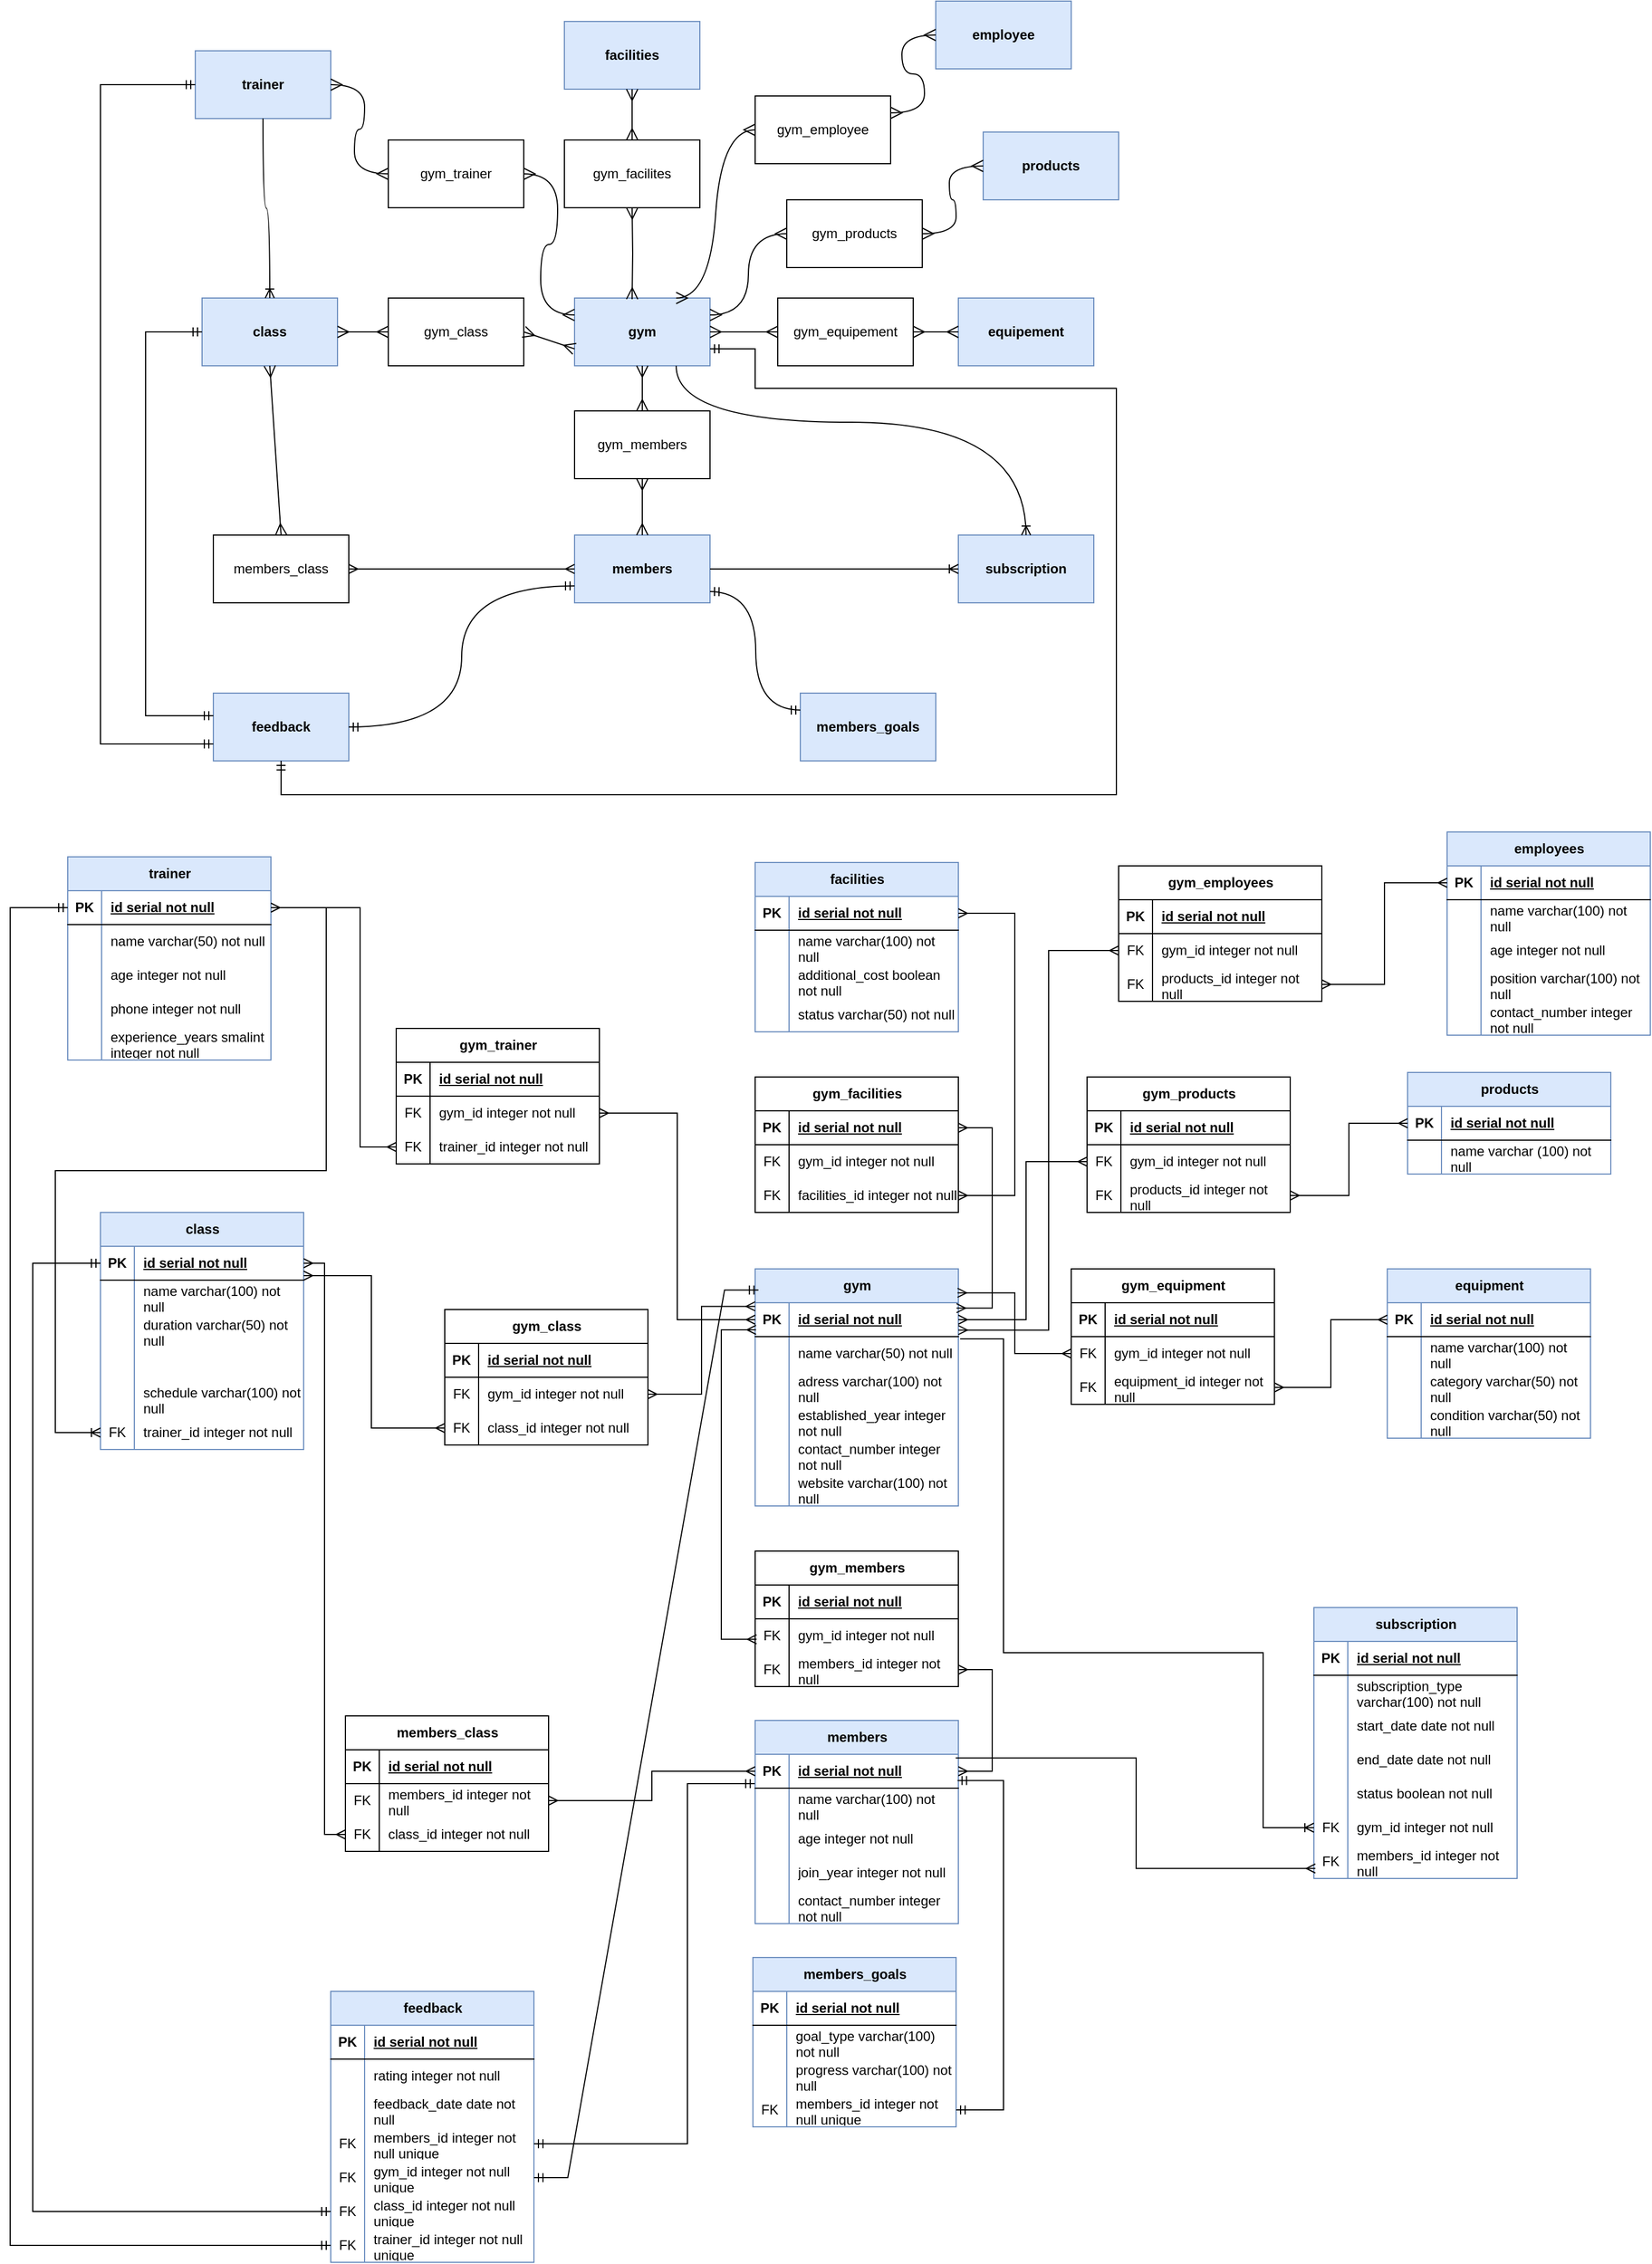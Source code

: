 <mxfile version="26.0.10">
  <diagram name="Page-1" id="DUNr55bJAV_KMdXhvSF_">
    <mxGraphModel dx="1290" dy="572" grid="0" gridSize="10" guides="1" tooltips="1" connect="1" arrows="1" fold="1" page="0" pageScale="1" pageWidth="850" pageHeight="1100" math="0" shadow="0">
      <root>
        <mxCell id="0" />
        <mxCell id="1" parent="0" />
        <mxCell id="zOEMjjRNzmBF4RRwUTpt-1" value="&lt;b&gt;gym&lt;/b&gt;" style="rounded=0;whiteSpace=wrap;html=1;fillColor=#dae8fc;strokeColor=#6c8ebf;" vertex="1" parent="1">
          <mxGeometry x="530" y="340" width="120" height="60" as="geometry" />
        </mxCell>
        <mxCell id="zOEMjjRNzmBF4RRwUTpt-2" value="&lt;b&gt;equipement&lt;/b&gt;" style="rounded=0;whiteSpace=wrap;html=1;fillColor=#dae8fc;strokeColor=#6c8ebf;" vertex="1" parent="1">
          <mxGeometry x="870" y="340" width="120" height="60" as="geometry" />
        </mxCell>
        <mxCell id="zOEMjjRNzmBF4RRwUTpt-3" value="&lt;b&gt;facilities&lt;/b&gt;" style="rounded=0;whiteSpace=wrap;html=1;fillColor=#dae8fc;strokeColor=#6c8ebf;" vertex="1" parent="1">
          <mxGeometry x="521" y="95" width="120" height="60" as="geometry" />
        </mxCell>
        <mxCell id="zOEMjjRNzmBF4RRwUTpt-4" value="gym_facilites" style="rounded=0;whiteSpace=wrap;html=1;" vertex="1" parent="1">
          <mxGeometry x="521" y="200" width="120" height="60" as="geometry" />
        </mxCell>
        <mxCell id="zOEMjjRNzmBF4RRwUTpt-5" value="gym_equipement" style="rounded=0;whiteSpace=wrap;html=1;" vertex="1" parent="1">
          <mxGeometry x="710" y="340" width="120" height="60" as="geometry" />
        </mxCell>
        <mxCell id="zOEMjjRNzmBF4RRwUTpt-6" value="&lt;b&gt;products&lt;/b&gt;" style="rounded=0;whiteSpace=wrap;html=1;fillColor=#dae8fc;strokeColor=#6c8ebf;" vertex="1" parent="1">
          <mxGeometry x="892" y="193" width="120" height="60" as="geometry" />
        </mxCell>
        <mxCell id="zOEMjjRNzmBF4RRwUTpt-7" value="gym_products" style="rounded=0;whiteSpace=wrap;html=1;" vertex="1" parent="1">
          <mxGeometry x="718" y="253" width="120" height="60" as="geometry" />
        </mxCell>
        <mxCell id="zOEMjjRNzmBF4RRwUTpt-8" style="edgeStyle=orthogonalEdgeStyle;rounded=0;orthogonalLoop=1;jettySize=auto;html=1;exitX=0.5;exitY=1;exitDx=0;exitDy=0;" edge="1" parent="1" source="zOEMjjRNzmBF4RRwUTpt-5" target="zOEMjjRNzmBF4RRwUTpt-5">
          <mxGeometry relative="1" as="geometry" />
        </mxCell>
        <mxCell id="zOEMjjRNzmBF4RRwUTpt-9" value="&lt;b&gt;class&lt;/b&gt;" style="rounded=0;whiteSpace=wrap;html=1;fillColor=#dae8fc;strokeColor=#6c8ebf;" vertex="1" parent="1">
          <mxGeometry x="200" y="340" width="120" height="60" as="geometry" />
        </mxCell>
        <mxCell id="zOEMjjRNzmBF4RRwUTpt-10" value="gym_class" style="rounded=0;whiteSpace=wrap;html=1;" vertex="1" parent="1">
          <mxGeometry x="365" y="340" width="120" height="60" as="geometry" />
        </mxCell>
        <mxCell id="zOEMjjRNzmBF4RRwUTpt-11" value="gym_trainer" style="rounded=0;whiteSpace=wrap;html=1;" vertex="1" parent="1">
          <mxGeometry x="365" y="200" width="120" height="60" as="geometry" />
        </mxCell>
        <mxCell id="zOEMjjRNzmBF4RRwUTpt-12" value="&lt;b&gt;trainer&lt;/b&gt;" style="rounded=0;whiteSpace=wrap;html=1;fillColor=#dae8fc;strokeColor=#6c8ebf;" vertex="1" parent="1">
          <mxGeometry x="194" y="121" width="120" height="60" as="geometry" />
        </mxCell>
        <mxCell id="zOEMjjRNzmBF4RRwUTpt-13" value="&lt;b&gt;members&lt;/b&gt;" style="rounded=0;whiteSpace=wrap;html=1;fillColor=#dae8fc;strokeColor=#6c8ebf;" vertex="1" parent="1">
          <mxGeometry x="530" y="550" width="120" height="60" as="geometry" />
        </mxCell>
        <mxCell id="zOEMjjRNzmBF4RRwUTpt-14" value="members_class" style="rounded=0;whiteSpace=wrap;html=1;" vertex="1" parent="1">
          <mxGeometry x="210" y="550" width="120" height="60" as="geometry" />
        </mxCell>
        <mxCell id="zOEMjjRNzmBF4RRwUTpt-15" value="&lt;b&gt;subscription&lt;/b&gt;" style="rounded=0;whiteSpace=wrap;html=1;fillColor=#dae8fc;strokeColor=#6c8ebf;" vertex="1" parent="1">
          <mxGeometry x="870" y="550" width="120" height="60" as="geometry" />
        </mxCell>
        <mxCell id="zOEMjjRNzmBF4RRwUTpt-16" value="gym_members" style="rounded=0;whiteSpace=wrap;html=1;" vertex="1" parent="1">
          <mxGeometry x="530" y="440" width="120" height="60" as="geometry" />
        </mxCell>
        <mxCell id="zOEMjjRNzmBF4RRwUTpt-17" value="&lt;b&gt;feedback&lt;/b&gt;" style="rounded=0;whiteSpace=wrap;html=1;fillColor=#dae8fc;strokeColor=#6c8ebf;" vertex="1" parent="1">
          <mxGeometry x="210" y="690" width="120" height="60" as="geometry" />
        </mxCell>
        <mxCell id="zOEMjjRNzmBF4RRwUTpt-18" value="&lt;b&gt;members_goals&lt;/b&gt;" style="rounded=0;whiteSpace=wrap;html=1;fillColor=#dae8fc;strokeColor=#6c8ebf;" vertex="1" parent="1">
          <mxGeometry x="730" y="690" width="120" height="60" as="geometry" />
        </mxCell>
        <mxCell id="zOEMjjRNzmBF4RRwUTpt-19" value="" style="edgeStyle=entityRelationEdgeStyle;fontSize=12;html=1;endArrow=ERoneToMany;rounded=0;exitX=1;exitY=0.5;exitDx=0;exitDy=0;entryX=0;entryY=0.5;entryDx=0;entryDy=0;" edge="1" parent="1" source="zOEMjjRNzmBF4RRwUTpt-13" target="zOEMjjRNzmBF4RRwUTpt-15">
          <mxGeometry width="100" height="100" relative="1" as="geometry">
            <mxPoint x="690" y="700" as="sourcePoint" />
            <mxPoint x="720" y="580" as="targetPoint" />
          </mxGeometry>
        </mxCell>
        <mxCell id="zOEMjjRNzmBF4RRwUTpt-20" value="" style="edgeStyle=orthogonalEdgeStyle;fontSize=12;html=1;endArrow=ERmandOne;startArrow=ERmandOne;rounded=0;entryX=0;entryY=0.25;entryDx=0;entryDy=0;curved=1;" edge="1" parent="1" target="zOEMjjRNzmBF4RRwUTpt-18">
          <mxGeometry width="100" height="100" relative="1" as="geometry">
            <mxPoint x="650" y="600" as="sourcePoint" />
            <mxPoint x="780" y="620" as="targetPoint" />
          </mxGeometry>
        </mxCell>
        <mxCell id="zOEMjjRNzmBF4RRwUTpt-21" value="" style="edgeStyle=entityRelationEdgeStyle;fontSize=12;html=1;endArrow=ERmany;startArrow=ERmany;rounded=0;exitX=1;exitY=0.5;exitDx=0;exitDy=0;entryX=0;entryY=0.5;entryDx=0;entryDy=0;" edge="1" parent="1" source="zOEMjjRNzmBF4RRwUTpt-14" target="zOEMjjRNzmBF4RRwUTpt-13">
          <mxGeometry width="100" height="100" relative="1" as="geometry">
            <mxPoint x="365" y="580" as="sourcePoint" />
            <mxPoint x="465" y="480" as="targetPoint" />
          </mxGeometry>
        </mxCell>
        <mxCell id="zOEMjjRNzmBF4RRwUTpt-22" value="" style="edgeStyle=orthogonalEdgeStyle;fontSize=12;html=1;endArrow=ERmandOne;startArrow=ERmandOne;rounded=0;entryX=0;entryY=0.75;entryDx=0;entryDy=0;curved=1;" edge="1" parent="1" source="zOEMjjRNzmBF4RRwUTpt-17" target="zOEMjjRNzmBF4RRwUTpt-13">
          <mxGeometry width="100" height="100" relative="1" as="geometry">
            <mxPoint x="365" y="710" as="sourcePoint" />
            <mxPoint x="465" y="610" as="targetPoint" />
          </mxGeometry>
        </mxCell>
        <mxCell id="zOEMjjRNzmBF4RRwUTpt-23" value="" style="edgeStyle=orthogonalEdgeStyle;fontSize=12;html=1;endArrow=ERmandOne;startArrow=ERmandOne;rounded=0;entryX=1;entryY=0.75;entryDx=0;entryDy=0;exitX=0.5;exitY=1;exitDx=0;exitDy=0;" edge="1" parent="1" source="zOEMjjRNzmBF4RRwUTpt-17" target="zOEMjjRNzmBF4RRwUTpt-1">
          <mxGeometry width="100" height="100" relative="1" as="geometry">
            <mxPoint x="710" y="560" as="sourcePoint" />
            <mxPoint x="810" y="460" as="targetPoint" />
            <Array as="points">
              <mxPoint x="270" y="780" />
              <mxPoint x="1010" y="780" />
              <mxPoint x="1010" y="420" />
              <mxPoint x="690" y="420" />
              <mxPoint x="690" y="385" />
            </Array>
          </mxGeometry>
        </mxCell>
        <mxCell id="zOEMjjRNzmBF4RRwUTpt-24" value="gym" style="shape=table;startSize=30;container=1;collapsible=1;childLayout=tableLayout;fixedRows=1;rowLines=0;fontStyle=1;align=center;resizeLast=1;html=1;fillColor=#dae8fc;strokeColor=#6c8ebf;" vertex="1" parent="1">
          <mxGeometry x="690" y="1200" width="180" height="210" as="geometry" />
        </mxCell>
        <mxCell id="zOEMjjRNzmBF4RRwUTpt-25" value="" style="shape=tableRow;horizontal=0;startSize=0;swimlaneHead=0;swimlaneBody=0;fillColor=none;collapsible=0;dropTarget=0;points=[[0,0.5],[1,0.5]];portConstraint=eastwest;top=0;left=0;right=0;bottom=1;" vertex="1" parent="zOEMjjRNzmBF4RRwUTpt-24">
          <mxGeometry y="30" width="180" height="30" as="geometry" />
        </mxCell>
        <mxCell id="zOEMjjRNzmBF4RRwUTpt-26" value="PK" style="shape=partialRectangle;connectable=0;fillColor=none;top=0;left=0;bottom=0;right=0;fontStyle=1;overflow=hidden;whiteSpace=wrap;html=1;" vertex="1" parent="zOEMjjRNzmBF4RRwUTpt-25">
          <mxGeometry width="30" height="30" as="geometry">
            <mxRectangle width="30" height="30" as="alternateBounds" />
          </mxGeometry>
        </mxCell>
        <mxCell id="zOEMjjRNzmBF4RRwUTpt-27" value="id serial not null" style="shape=partialRectangle;connectable=0;fillColor=none;top=0;left=0;bottom=0;right=0;align=left;spacingLeft=6;fontStyle=5;overflow=hidden;whiteSpace=wrap;html=1;" vertex="1" parent="zOEMjjRNzmBF4RRwUTpt-25">
          <mxGeometry x="30" width="150" height="30" as="geometry">
            <mxRectangle width="150" height="30" as="alternateBounds" />
          </mxGeometry>
        </mxCell>
        <mxCell id="zOEMjjRNzmBF4RRwUTpt-28" value="" style="shape=tableRow;horizontal=0;startSize=0;swimlaneHead=0;swimlaneBody=0;fillColor=none;collapsible=0;dropTarget=0;points=[[0,0.5],[1,0.5]];portConstraint=eastwest;top=0;left=0;right=0;bottom=0;" vertex="1" parent="zOEMjjRNzmBF4RRwUTpt-24">
          <mxGeometry y="60" width="180" height="30" as="geometry" />
        </mxCell>
        <mxCell id="zOEMjjRNzmBF4RRwUTpt-29" value="" style="shape=partialRectangle;connectable=0;fillColor=none;top=0;left=0;bottom=0;right=0;editable=1;overflow=hidden;whiteSpace=wrap;html=1;" vertex="1" parent="zOEMjjRNzmBF4RRwUTpt-28">
          <mxGeometry width="30" height="30" as="geometry">
            <mxRectangle width="30" height="30" as="alternateBounds" />
          </mxGeometry>
        </mxCell>
        <mxCell id="zOEMjjRNzmBF4RRwUTpt-30" value="name varchar(50) not null" style="shape=partialRectangle;connectable=0;fillColor=none;top=0;left=0;bottom=0;right=0;align=left;spacingLeft=6;overflow=hidden;whiteSpace=wrap;html=1;" vertex="1" parent="zOEMjjRNzmBF4RRwUTpt-28">
          <mxGeometry x="30" width="150" height="30" as="geometry">
            <mxRectangle width="150" height="30" as="alternateBounds" />
          </mxGeometry>
        </mxCell>
        <mxCell id="zOEMjjRNzmBF4RRwUTpt-31" value="" style="shape=tableRow;horizontal=0;startSize=0;swimlaneHead=0;swimlaneBody=0;fillColor=none;collapsible=0;dropTarget=0;points=[[0,0.5],[1,0.5]];portConstraint=eastwest;top=0;left=0;right=0;bottom=0;" vertex="1" parent="zOEMjjRNzmBF4RRwUTpt-24">
          <mxGeometry y="90" width="180" height="30" as="geometry" />
        </mxCell>
        <mxCell id="zOEMjjRNzmBF4RRwUTpt-32" value="" style="shape=partialRectangle;connectable=0;fillColor=none;top=0;left=0;bottom=0;right=0;editable=1;overflow=hidden;whiteSpace=wrap;html=1;" vertex="1" parent="zOEMjjRNzmBF4RRwUTpt-31">
          <mxGeometry width="30" height="30" as="geometry">
            <mxRectangle width="30" height="30" as="alternateBounds" />
          </mxGeometry>
        </mxCell>
        <mxCell id="zOEMjjRNzmBF4RRwUTpt-33" value="adress varchar(100) not null" style="shape=partialRectangle;connectable=0;fillColor=none;top=0;left=0;bottom=0;right=0;align=left;spacingLeft=6;overflow=hidden;whiteSpace=wrap;html=1;" vertex="1" parent="zOEMjjRNzmBF4RRwUTpt-31">
          <mxGeometry x="30" width="150" height="30" as="geometry">
            <mxRectangle width="150" height="30" as="alternateBounds" />
          </mxGeometry>
        </mxCell>
        <mxCell id="zOEMjjRNzmBF4RRwUTpt-34" value="" style="shape=tableRow;horizontal=0;startSize=0;swimlaneHead=0;swimlaneBody=0;fillColor=none;collapsible=0;dropTarget=0;points=[[0,0.5],[1,0.5]];portConstraint=eastwest;top=0;left=0;right=0;bottom=0;" vertex="1" parent="zOEMjjRNzmBF4RRwUTpt-24">
          <mxGeometry y="120" width="180" height="30" as="geometry" />
        </mxCell>
        <mxCell id="zOEMjjRNzmBF4RRwUTpt-35" value="" style="shape=partialRectangle;connectable=0;fillColor=none;top=0;left=0;bottom=0;right=0;editable=1;overflow=hidden;whiteSpace=wrap;html=1;" vertex="1" parent="zOEMjjRNzmBF4RRwUTpt-34">
          <mxGeometry width="30" height="30" as="geometry">
            <mxRectangle width="30" height="30" as="alternateBounds" />
          </mxGeometry>
        </mxCell>
        <mxCell id="zOEMjjRNzmBF4RRwUTpt-36" value="established_year integer not null" style="shape=partialRectangle;connectable=0;fillColor=none;top=0;left=0;bottom=0;right=0;align=left;spacingLeft=6;overflow=hidden;whiteSpace=wrap;html=1;" vertex="1" parent="zOEMjjRNzmBF4RRwUTpt-34">
          <mxGeometry x="30" width="150" height="30" as="geometry">
            <mxRectangle width="150" height="30" as="alternateBounds" />
          </mxGeometry>
        </mxCell>
        <mxCell id="zOEMjjRNzmBF4RRwUTpt-37" value="" style="shape=tableRow;horizontal=0;startSize=0;swimlaneHead=0;swimlaneBody=0;fillColor=none;collapsible=0;dropTarget=0;points=[[0,0.5],[1,0.5]];portConstraint=eastwest;top=0;left=0;right=0;bottom=0;" vertex="1" parent="zOEMjjRNzmBF4RRwUTpt-24">
          <mxGeometry y="150" width="180" height="30" as="geometry" />
        </mxCell>
        <mxCell id="zOEMjjRNzmBF4RRwUTpt-38" value="" style="shape=partialRectangle;connectable=0;fillColor=none;top=0;left=0;bottom=0;right=0;editable=1;overflow=hidden;whiteSpace=wrap;html=1;" vertex="1" parent="zOEMjjRNzmBF4RRwUTpt-37">
          <mxGeometry width="30" height="30" as="geometry">
            <mxRectangle width="30" height="30" as="alternateBounds" />
          </mxGeometry>
        </mxCell>
        <mxCell id="zOEMjjRNzmBF4RRwUTpt-39" value="contact_number integer not null" style="shape=partialRectangle;connectable=0;fillColor=none;top=0;left=0;bottom=0;right=0;align=left;spacingLeft=6;overflow=hidden;whiteSpace=wrap;html=1;" vertex="1" parent="zOEMjjRNzmBF4RRwUTpt-37">
          <mxGeometry x="30" width="150" height="30" as="geometry">
            <mxRectangle width="150" height="30" as="alternateBounds" />
          </mxGeometry>
        </mxCell>
        <mxCell id="zOEMjjRNzmBF4RRwUTpt-40" value="" style="shape=tableRow;horizontal=0;startSize=0;swimlaneHead=0;swimlaneBody=0;fillColor=none;collapsible=0;dropTarget=0;points=[[0,0.5],[1,0.5]];portConstraint=eastwest;top=0;left=0;right=0;bottom=0;" vertex="1" parent="zOEMjjRNzmBF4RRwUTpt-24">
          <mxGeometry y="180" width="180" height="30" as="geometry" />
        </mxCell>
        <mxCell id="zOEMjjRNzmBF4RRwUTpt-41" value="" style="shape=partialRectangle;connectable=0;fillColor=none;top=0;left=0;bottom=0;right=0;editable=1;overflow=hidden;whiteSpace=wrap;html=1;" vertex="1" parent="zOEMjjRNzmBF4RRwUTpt-40">
          <mxGeometry width="30" height="30" as="geometry">
            <mxRectangle width="30" height="30" as="alternateBounds" />
          </mxGeometry>
        </mxCell>
        <mxCell id="zOEMjjRNzmBF4RRwUTpt-42" value="website varchar(100) not null" style="shape=partialRectangle;connectable=0;fillColor=none;top=0;left=0;bottom=0;right=0;align=left;spacingLeft=6;overflow=hidden;whiteSpace=wrap;html=1;" vertex="1" parent="zOEMjjRNzmBF4RRwUTpt-40">
          <mxGeometry x="30" width="150" height="30" as="geometry">
            <mxRectangle width="150" height="30" as="alternateBounds" />
          </mxGeometry>
        </mxCell>
        <mxCell id="zOEMjjRNzmBF4RRwUTpt-43" value="gym_facilities" style="shape=table;startSize=30;container=1;collapsible=1;childLayout=tableLayout;fixedRows=1;rowLines=0;fontStyle=1;align=center;resizeLast=1;html=1;" vertex="1" parent="1">
          <mxGeometry x="690" y="1030" width="180" height="120" as="geometry" />
        </mxCell>
        <mxCell id="zOEMjjRNzmBF4RRwUTpt-44" value="" style="shape=tableRow;horizontal=0;startSize=0;swimlaneHead=0;swimlaneBody=0;fillColor=none;collapsible=0;dropTarget=0;points=[[0,0.5],[1,0.5]];portConstraint=eastwest;top=0;left=0;right=0;bottom=1;" vertex="1" parent="zOEMjjRNzmBF4RRwUTpt-43">
          <mxGeometry y="30" width="180" height="30" as="geometry" />
        </mxCell>
        <mxCell id="zOEMjjRNzmBF4RRwUTpt-45" value="PK" style="shape=partialRectangle;connectable=0;fillColor=none;top=0;left=0;bottom=0;right=0;fontStyle=1;overflow=hidden;whiteSpace=wrap;html=1;" vertex="1" parent="zOEMjjRNzmBF4RRwUTpt-44">
          <mxGeometry width="30" height="30" as="geometry">
            <mxRectangle width="30" height="30" as="alternateBounds" />
          </mxGeometry>
        </mxCell>
        <mxCell id="zOEMjjRNzmBF4RRwUTpt-46" value="&lt;span style=&quot;text-wrap-mode: nowrap;&quot;&gt;id serial not null&lt;/span&gt;" style="shape=partialRectangle;connectable=0;fillColor=none;top=0;left=0;bottom=0;right=0;align=left;spacingLeft=6;fontStyle=5;overflow=hidden;whiteSpace=wrap;html=1;" vertex="1" parent="zOEMjjRNzmBF4RRwUTpt-44">
          <mxGeometry x="30" width="150" height="30" as="geometry">
            <mxRectangle width="150" height="30" as="alternateBounds" />
          </mxGeometry>
        </mxCell>
        <mxCell id="zOEMjjRNzmBF4RRwUTpt-47" value="" style="shape=tableRow;horizontal=0;startSize=0;swimlaneHead=0;swimlaneBody=0;fillColor=none;collapsible=0;dropTarget=0;points=[[0,0.5],[1,0.5]];portConstraint=eastwest;top=0;left=0;right=0;bottom=0;" vertex="1" parent="zOEMjjRNzmBF4RRwUTpt-43">
          <mxGeometry y="60" width="180" height="30" as="geometry" />
        </mxCell>
        <mxCell id="zOEMjjRNzmBF4RRwUTpt-48" value="FK" style="shape=partialRectangle;connectable=0;fillColor=none;top=0;left=0;bottom=0;right=0;editable=1;overflow=hidden;whiteSpace=wrap;html=1;" vertex="1" parent="zOEMjjRNzmBF4RRwUTpt-47">
          <mxGeometry width="30" height="30" as="geometry">
            <mxRectangle width="30" height="30" as="alternateBounds" />
          </mxGeometry>
        </mxCell>
        <mxCell id="zOEMjjRNzmBF4RRwUTpt-49" value="&lt;span style=&quot;text-wrap-mode: nowrap;&quot;&gt;gym_id integer not null&lt;/span&gt;" style="shape=partialRectangle;connectable=0;fillColor=none;top=0;left=0;bottom=0;right=0;align=left;spacingLeft=6;overflow=hidden;whiteSpace=wrap;html=1;" vertex="1" parent="zOEMjjRNzmBF4RRwUTpt-47">
          <mxGeometry x="30" width="150" height="30" as="geometry">
            <mxRectangle width="150" height="30" as="alternateBounds" />
          </mxGeometry>
        </mxCell>
        <mxCell id="zOEMjjRNzmBF4RRwUTpt-50" value="" style="shape=tableRow;horizontal=0;startSize=0;swimlaneHead=0;swimlaneBody=0;fillColor=none;collapsible=0;dropTarget=0;points=[[0,0.5],[1,0.5]];portConstraint=eastwest;top=0;left=0;right=0;bottom=0;" vertex="1" parent="zOEMjjRNzmBF4RRwUTpt-43">
          <mxGeometry y="90" width="180" height="30" as="geometry" />
        </mxCell>
        <mxCell id="zOEMjjRNzmBF4RRwUTpt-51" value="FK" style="shape=partialRectangle;connectable=0;fillColor=none;top=0;left=0;bottom=0;right=0;editable=1;overflow=hidden;whiteSpace=wrap;html=1;" vertex="1" parent="zOEMjjRNzmBF4RRwUTpt-50">
          <mxGeometry width="30" height="30" as="geometry">
            <mxRectangle width="30" height="30" as="alternateBounds" />
          </mxGeometry>
        </mxCell>
        <mxCell id="zOEMjjRNzmBF4RRwUTpt-52" value="&lt;span style=&quot;text-wrap-mode: nowrap;&quot;&gt;facilities_id integer not null&lt;/span&gt;" style="shape=partialRectangle;connectable=0;fillColor=none;top=0;left=0;bottom=0;right=0;align=left;spacingLeft=6;overflow=hidden;whiteSpace=wrap;html=1;" vertex="1" parent="zOEMjjRNzmBF4RRwUTpt-50">
          <mxGeometry x="30" width="150" height="30" as="geometry">
            <mxRectangle width="150" height="30" as="alternateBounds" />
          </mxGeometry>
        </mxCell>
        <mxCell id="zOEMjjRNzmBF4RRwUTpt-53" value="facilities" style="shape=table;startSize=30;container=1;collapsible=1;childLayout=tableLayout;fixedRows=1;rowLines=0;fontStyle=1;align=center;resizeLast=1;html=1;fillColor=#dae8fc;strokeColor=#6c8ebf;" vertex="1" parent="1">
          <mxGeometry x="690" y="840" width="180" height="150" as="geometry" />
        </mxCell>
        <mxCell id="zOEMjjRNzmBF4RRwUTpt-54" value="" style="shape=tableRow;horizontal=0;startSize=0;swimlaneHead=0;swimlaneBody=0;fillColor=none;collapsible=0;dropTarget=0;points=[[0,0.5],[1,0.5]];portConstraint=eastwest;top=0;left=0;right=0;bottom=1;" vertex="1" parent="zOEMjjRNzmBF4RRwUTpt-53">
          <mxGeometry y="30" width="180" height="30" as="geometry" />
        </mxCell>
        <mxCell id="zOEMjjRNzmBF4RRwUTpt-55" value="PK" style="shape=partialRectangle;connectable=0;fillColor=none;top=0;left=0;bottom=0;right=0;fontStyle=1;overflow=hidden;whiteSpace=wrap;html=1;" vertex="1" parent="zOEMjjRNzmBF4RRwUTpt-54">
          <mxGeometry width="30" height="30" as="geometry">
            <mxRectangle width="30" height="30" as="alternateBounds" />
          </mxGeometry>
        </mxCell>
        <mxCell id="zOEMjjRNzmBF4RRwUTpt-56" value="id serial not null" style="shape=partialRectangle;connectable=0;fillColor=none;top=0;left=0;bottom=0;right=0;align=left;spacingLeft=6;fontStyle=5;overflow=hidden;whiteSpace=wrap;html=1;" vertex="1" parent="zOEMjjRNzmBF4RRwUTpt-54">
          <mxGeometry x="30" width="150" height="30" as="geometry">
            <mxRectangle width="150" height="30" as="alternateBounds" />
          </mxGeometry>
        </mxCell>
        <mxCell id="zOEMjjRNzmBF4RRwUTpt-57" value="" style="shape=tableRow;horizontal=0;startSize=0;swimlaneHead=0;swimlaneBody=0;fillColor=none;collapsible=0;dropTarget=0;points=[[0,0.5],[1,0.5]];portConstraint=eastwest;top=0;left=0;right=0;bottom=0;" vertex="1" parent="zOEMjjRNzmBF4RRwUTpt-53">
          <mxGeometry y="60" width="180" height="30" as="geometry" />
        </mxCell>
        <mxCell id="zOEMjjRNzmBF4RRwUTpt-58" value="" style="shape=partialRectangle;connectable=0;fillColor=none;top=0;left=0;bottom=0;right=0;editable=1;overflow=hidden;whiteSpace=wrap;html=1;" vertex="1" parent="zOEMjjRNzmBF4RRwUTpt-57">
          <mxGeometry width="30" height="30" as="geometry">
            <mxRectangle width="30" height="30" as="alternateBounds" />
          </mxGeometry>
        </mxCell>
        <mxCell id="zOEMjjRNzmBF4RRwUTpt-59" value="name varchar(100) not null" style="shape=partialRectangle;connectable=0;fillColor=none;top=0;left=0;bottom=0;right=0;align=left;spacingLeft=6;overflow=hidden;whiteSpace=wrap;html=1;" vertex="1" parent="zOEMjjRNzmBF4RRwUTpt-57">
          <mxGeometry x="30" width="150" height="30" as="geometry">
            <mxRectangle width="150" height="30" as="alternateBounds" />
          </mxGeometry>
        </mxCell>
        <mxCell id="zOEMjjRNzmBF4RRwUTpt-60" value="" style="shape=tableRow;horizontal=0;startSize=0;swimlaneHead=0;swimlaneBody=0;fillColor=none;collapsible=0;dropTarget=0;points=[[0,0.5],[1,0.5]];portConstraint=eastwest;top=0;left=0;right=0;bottom=0;" vertex="1" parent="zOEMjjRNzmBF4RRwUTpt-53">
          <mxGeometry y="90" width="180" height="30" as="geometry" />
        </mxCell>
        <mxCell id="zOEMjjRNzmBF4RRwUTpt-61" value="" style="shape=partialRectangle;connectable=0;fillColor=none;top=0;left=0;bottom=0;right=0;editable=1;overflow=hidden;whiteSpace=wrap;html=1;" vertex="1" parent="zOEMjjRNzmBF4RRwUTpt-60">
          <mxGeometry width="30" height="30" as="geometry">
            <mxRectangle width="30" height="30" as="alternateBounds" />
          </mxGeometry>
        </mxCell>
        <mxCell id="zOEMjjRNzmBF4RRwUTpt-62" value="additional_cost boolean not null" style="shape=partialRectangle;connectable=0;fillColor=none;top=0;left=0;bottom=0;right=0;align=left;spacingLeft=6;overflow=hidden;whiteSpace=wrap;html=1;" vertex="1" parent="zOEMjjRNzmBF4RRwUTpt-60">
          <mxGeometry x="30" width="150" height="30" as="geometry">
            <mxRectangle width="150" height="30" as="alternateBounds" />
          </mxGeometry>
        </mxCell>
        <mxCell id="zOEMjjRNzmBF4RRwUTpt-63" value="" style="shape=tableRow;horizontal=0;startSize=0;swimlaneHead=0;swimlaneBody=0;fillColor=none;collapsible=0;dropTarget=0;points=[[0,0.5],[1,0.5]];portConstraint=eastwest;top=0;left=0;right=0;bottom=0;" vertex="1" parent="zOEMjjRNzmBF4RRwUTpt-53">
          <mxGeometry y="120" width="180" height="30" as="geometry" />
        </mxCell>
        <mxCell id="zOEMjjRNzmBF4RRwUTpt-64" value="" style="shape=partialRectangle;connectable=0;fillColor=none;top=0;left=0;bottom=0;right=0;editable=1;overflow=hidden;whiteSpace=wrap;html=1;" vertex="1" parent="zOEMjjRNzmBF4RRwUTpt-63">
          <mxGeometry width="30" height="30" as="geometry">
            <mxRectangle width="30" height="30" as="alternateBounds" />
          </mxGeometry>
        </mxCell>
        <mxCell id="zOEMjjRNzmBF4RRwUTpt-65" value="status varchar(50) not null" style="shape=partialRectangle;connectable=0;fillColor=none;top=0;left=0;bottom=0;right=0;align=left;spacingLeft=6;overflow=hidden;whiteSpace=wrap;html=1;" vertex="1" parent="zOEMjjRNzmBF4RRwUTpt-63">
          <mxGeometry x="30" width="150" height="30" as="geometry">
            <mxRectangle width="150" height="30" as="alternateBounds" />
          </mxGeometry>
        </mxCell>
        <mxCell id="zOEMjjRNzmBF4RRwUTpt-66" value="gym_class" style="shape=table;startSize=30;container=1;collapsible=1;childLayout=tableLayout;fixedRows=1;rowLines=0;fontStyle=1;align=center;resizeLast=1;html=1;" vertex="1" parent="1">
          <mxGeometry x="415" y="1236" width="180" height="120" as="geometry" />
        </mxCell>
        <mxCell id="zOEMjjRNzmBF4RRwUTpt-67" value="" style="shape=tableRow;horizontal=0;startSize=0;swimlaneHead=0;swimlaneBody=0;fillColor=none;collapsible=0;dropTarget=0;points=[[0,0.5],[1,0.5]];portConstraint=eastwest;top=0;left=0;right=0;bottom=1;" vertex="1" parent="zOEMjjRNzmBF4RRwUTpt-66">
          <mxGeometry y="30" width="180" height="30" as="geometry" />
        </mxCell>
        <mxCell id="zOEMjjRNzmBF4RRwUTpt-68" value="PK" style="shape=partialRectangle;connectable=0;fillColor=none;top=0;left=0;bottom=0;right=0;fontStyle=1;overflow=hidden;whiteSpace=wrap;html=1;" vertex="1" parent="zOEMjjRNzmBF4RRwUTpt-67">
          <mxGeometry width="30" height="30" as="geometry">
            <mxRectangle width="30" height="30" as="alternateBounds" />
          </mxGeometry>
        </mxCell>
        <mxCell id="zOEMjjRNzmBF4RRwUTpt-69" value="id serial not null" style="shape=partialRectangle;connectable=0;fillColor=none;top=0;left=0;bottom=0;right=0;align=left;spacingLeft=6;fontStyle=5;overflow=hidden;whiteSpace=wrap;html=1;" vertex="1" parent="zOEMjjRNzmBF4RRwUTpt-67">
          <mxGeometry x="30" width="150" height="30" as="geometry">
            <mxRectangle width="150" height="30" as="alternateBounds" />
          </mxGeometry>
        </mxCell>
        <mxCell id="zOEMjjRNzmBF4RRwUTpt-70" value="" style="shape=tableRow;horizontal=0;startSize=0;swimlaneHead=0;swimlaneBody=0;fillColor=none;collapsible=0;dropTarget=0;points=[[0,0.5],[1,0.5]];portConstraint=eastwest;top=0;left=0;right=0;bottom=0;" vertex="1" parent="zOEMjjRNzmBF4RRwUTpt-66">
          <mxGeometry y="60" width="180" height="30" as="geometry" />
        </mxCell>
        <mxCell id="zOEMjjRNzmBF4RRwUTpt-71" value="FK" style="shape=partialRectangle;connectable=0;fillColor=none;top=0;left=0;bottom=0;right=0;editable=1;overflow=hidden;whiteSpace=wrap;html=1;" vertex="1" parent="zOEMjjRNzmBF4RRwUTpt-70">
          <mxGeometry width="30" height="30" as="geometry">
            <mxRectangle width="30" height="30" as="alternateBounds" />
          </mxGeometry>
        </mxCell>
        <mxCell id="zOEMjjRNzmBF4RRwUTpt-72" value="gym_id integer not null" style="shape=partialRectangle;connectable=0;fillColor=none;top=0;left=0;bottom=0;right=0;align=left;spacingLeft=6;overflow=hidden;whiteSpace=wrap;html=1;" vertex="1" parent="zOEMjjRNzmBF4RRwUTpt-70">
          <mxGeometry x="30" width="150" height="30" as="geometry">
            <mxRectangle width="150" height="30" as="alternateBounds" />
          </mxGeometry>
        </mxCell>
        <mxCell id="zOEMjjRNzmBF4RRwUTpt-73" value="" style="shape=tableRow;horizontal=0;startSize=0;swimlaneHead=0;swimlaneBody=0;fillColor=none;collapsible=0;dropTarget=0;points=[[0,0.5],[1,0.5]];portConstraint=eastwest;top=0;left=0;right=0;bottom=0;" vertex="1" parent="zOEMjjRNzmBF4RRwUTpt-66">
          <mxGeometry y="90" width="180" height="30" as="geometry" />
        </mxCell>
        <mxCell id="zOEMjjRNzmBF4RRwUTpt-74" value="FK" style="shape=partialRectangle;connectable=0;fillColor=none;top=0;left=0;bottom=0;right=0;editable=1;overflow=hidden;whiteSpace=wrap;html=1;" vertex="1" parent="zOEMjjRNzmBF4RRwUTpt-73">
          <mxGeometry width="30" height="30" as="geometry">
            <mxRectangle width="30" height="30" as="alternateBounds" />
          </mxGeometry>
        </mxCell>
        <mxCell id="zOEMjjRNzmBF4RRwUTpt-75" value="class_id integer not null" style="shape=partialRectangle;connectable=0;fillColor=none;top=0;left=0;bottom=0;right=0;align=left;spacingLeft=6;overflow=hidden;whiteSpace=wrap;html=1;" vertex="1" parent="zOEMjjRNzmBF4RRwUTpt-73">
          <mxGeometry x="30" width="150" height="30" as="geometry">
            <mxRectangle width="150" height="30" as="alternateBounds" />
          </mxGeometry>
        </mxCell>
        <mxCell id="zOEMjjRNzmBF4RRwUTpt-76" value="class" style="shape=table;startSize=30;container=1;collapsible=1;childLayout=tableLayout;fixedRows=1;rowLines=0;fontStyle=1;align=center;resizeLast=1;html=1;fillColor=#dae8fc;strokeColor=#6c8ebf;" vertex="1" parent="1">
          <mxGeometry x="110" y="1150" width="180" height="210" as="geometry" />
        </mxCell>
        <mxCell id="zOEMjjRNzmBF4RRwUTpt-77" value="" style="shape=tableRow;horizontal=0;startSize=0;swimlaneHead=0;swimlaneBody=0;fillColor=none;collapsible=0;dropTarget=0;points=[[0,0.5],[1,0.5]];portConstraint=eastwest;top=0;left=0;right=0;bottom=1;" vertex="1" parent="zOEMjjRNzmBF4RRwUTpt-76">
          <mxGeometry y="30" width="180" height="30" as="geometry" />
        </mxCell>
        <mxCell id="zOEMjjRNzmBF4RRwUTpt-78" value="PK" style="shape=partialRectangle;connectable=0;fillColor=none;top=0;left=0;bottom=0;right=0;fontStyle=1;overflow=hidden;whiteSpace=wrap;html=1;" vertex="1" parent="zOEMjjRNzmBF4RRwUTpt-77">
          <mxGeometry width="30" height="30" as="geometry">
            <mxRectangle width="30" height="30" as="alternateBounds" />
          </mxGeometry>
        </mxCell>
        <mxCell id="zOEMjjRNzmBF4RRwUTpt-79" value="id serial not null" style="shape=partialRectangle;connectable=0;fillColor=none;top=0;left=0;bottom=0;right=0;align=left;spacingLeft=6;fontStyle=5;overflow=hidden;whiteSpace=wrap;html=1;" vertex="1" parent="zOEMjjRNzmBF4RRwUTpt-77">
          <mxGeometry x="30" width="150" height="30" as="geometry">
            <mxRectangle width="150" height="30" as="alternateBounds" />
          </mxGeometry>
        </mxCell>
        <mxCell id="zOEMjjRNzmBF4RRwUTpt-80" value="" style="shape=tableRow;horizontal=0;startSize=0;swimlaneHead=0;swimlaneBody=0;fillColor=none;collapsible=0;dropTarget=0;points=[[0,0.5],[1,0.5]];portConstraint=eastwest;top=0;left=0;right=0;bottom=0;" vertex="1" parent="zOEMjjRNzmBF4RRwUTpt-76">
          <mxGeometry y="60" width="180" height="30" as="geometry" />
        </mxCell>
        <mxCell id="zOEMjjRNzmBF4RRwUTpt-81" value="" style="shape=partialRectangle;connectable=0;fillColor=none;top=0;left=0;bottom=0;right=0;editable=1;overflow=hidden;whiteSpace=wrap;html=1;" vertex="1" parent="zOEMjjRNzmBF4RRwUTpt-80">
          <mxGeometry width="30" height="30" as="geometry">
            <mxRectangle width="30" height="30" as="alternateBounds" />
          </mxGeometry>
        </mxCell>
        <mxCell id="zOEMjjRNzmBF4RRwUTpt-82" value="name varchar(100) not null" style="shape=partialRectangle;connectable=0;fillColor=none;top=0;left=0;bottom=0;right=0;align=left;spacingLeft=6;overflow=hidden;whiteSpace=wrap;html=1;" vertex="1" parent="zOEMjjRNzmBF4RRwUTpt-80">
          <mxGeometry x="30" width="150" height="30" as="geometry">
            <mxRectangle width="150" height="30" as="alternateBounds" />
          </mxGeometry>
        </mxCell>
        <mxCell id="zOEMjjRNzmBF4RRwUTpt-83" value="" style="shape=tableRow;horizontal=0;startSize=0;swimlaneHead=0;swimlaneBody=0;fillColor=none;collapsible=0;dropTarget=0;points=[[0,0.5],[1,0.5]];portConstraint=eastwest;top=0;left=0;right=0;bottom=0;" vertex="1" parent="zOEMjjRNzmBF4RRwUTpt-76">
          <mxGeometry y="90" width="180" height="30" as="geometry" />
        </mxCell>
        <mxCell id="zOEMjjRNzmBF4RRwUTpt-84" value="" style="shape=partialRectangle;connectable=0;fillColor=none;top=0;left=0;bottom=0;right=0;editable=1;overflow=hidden;whiteSpace=wrap;html=1;" vertex="1" parent="zOEMjjRNzmBF4RRwUTpt-83">
          <mxGeometry width="30" height="30" as="geometry">
            <mxRectangle width="30" height="30" as="alternateBounds" />
          </mxGeometry>
        </mxCell>
        <mxCell id="zOEMjjRNzmBF4RRwUTpt-85" value="duration varchar(50) not null" style="shape=partialRectangle;connectable=0;fillColor=none;top=0;left=0;bottom=0;right=0;align=left;spacingLeft=6;overflow=hidden;whiteSpace=wrap;html=1;" vertex="1" parent="zOEMjjRNzmBF4RRwUTpt-83">
          <mxGeometry x="30" width="150" height="30" as="geometry">
            <mxRectangle width="150" height="30" as="alternateBounds" />
          </mxGeometry>
        </mxCell>
        <mxCell id="zOEMjjRNzmBF4RRwUTpt-86" value="" style="shape=tableRow;horizontal=0;startSize=0;swimlaneHead=0;swimlaneBody=0;fillColor=none;collapsible=0;dropTarget=0;points=[[0,0.5],[1,0.5]];portConstraint=eastwest;top=0;left=0;right=0;bottom=0;" vertex="1" parent="zOEMjjRNzmBF4RRwUTpt-76">
          <mxGeometry y="120" width="180" height="30" as="geometry" />
        </mxCell>
        <mxCell id="zOEMjjRNzmBF4RRwUTpt-87" value="" style="shape=partialRectangle;connectable=0;fillColor=none;top=0;left=0;bottom=0;right=0;editable=1;overflow=hidden;whiteSpace=wrap;html=1;" vertex="1" parent="zOEMjjRNzmBF4RRwUTpt-86">
          <mxGeometry width="30" height="30" as="geometry">
            <mxRectangle width="30" height="30" as="alternateBounds" />
          </mxGeometry>
        </mxCell>
        <mxCell id="zOEMjjRNzmBF4RRwUTpt-88" value="" style="shape=partialRectangle;connectable=0;fillColor=none;top=0;left=0;bottom=0;right=0;align=left;spacingLeft=6;overflow=hidden;whiteSpace=wrap;html=1;" vertex="1" parent="zOEMjjRNzmBF4RRwUTpt-86">
          <mxGeometry x="30" width="150" height="30" as="geometry">
            <mxRectangle width="150" height="30" as="alternateBounds" />
          </mxGeometry>
        </mxCell>
        <mxCell id="zOEMjjRNzmBF4RRwUTpt-89" value="" style="shape=tableRow;horizontal=0;startSize=0;swimlaneHead=0;swimlaneBody=0;fillColor=none;collapsible=0;dropTarget=0;points=[[0,0.5],[1,0.5]];portConstraint=eastwest;top=0;left=0;right=0;bottom=0;" vertex="1" parent="zOEMjjRNzmBF4RRwUTpt-76">
          <mxGeometry y="150" width="180" height="30" as="geometry" />
        </mxCell>
        <mxCell id="zOEMjjRNzmBF4RRwUTpt-90" value="" style="shape=partialRectangle;connectable=0;fillColor=none;top=0;left=0;bottom=0;right=0;editable=1;overflow=hidden;whiteSpace=wrap;html=1;" vertex="1" parent="zOEMjjRNzmBF4RRwUTpt-89">
          <mxGeometry width="30" height="30" as="geometry">
            <mxRectangle width="30" height="30" as="alternateBounds" />
          </mxGeometry>
        </mxCell>
        <mxCell id="zOEMjjRNzmBF4RRwUTpt-91" value="schedule varchar(100) not null" style="shape=partialRectangle;connectable=0;fillColor=none;top=0;left=0;bottom=0;right=0;align=left;spacingLeft=6;overflow=hidden;whiteSpace=wrap;html=1;" vertex="1" parent="zOEMjjRNzmBF4RRwUTpt-89">
          <mxGeometry x="30" width="150" height="30" as="geometry">
            <mxRectangle width="150" height="30" as="alternateBounds" />
          </mxGeometry>
        </mxCell>
        <mxCell id="zOEMjjRNzmBF4RRwUTpt-92" value="" style="shape=tableRow;horizontal=0;startSize=0;swimlaneHead=0;swimlaneBody=0;fillColor=none;collapsible=0;dropTarget=0;points=[[0,0.5],[1,0.5]];portConstraint=eastwest;top=0;left=0;right=0;bottom=0;" vertex="1" parent="zOEMjjRNzmBF4RRwUTpt-76">
          <mxGeometry y="180" width="180" height="30" as="geometry" />
        </mxCell>
        <mxCell id="zOEMjjRNzmBF4RRwUTpt-93" value="FK" style="shape=partialRectangle;connectable=0;fillColor=none;top=0;left=0;bottom=0;right=0;editable=1;overflow=hidden;whiteSpace=wrap;html=1;" vertex="1" parent="zOEMjjRNzmBF4RRwUTpt-92">
          <mxGeometry width="30" height="30" as="geometry">
            <mxRectangle width="30" height="30" as="alternateBounds" />
          </mxGeometry>
        </mxCell>
        <mxCell id="zOEMjjRNzmBF4RRwUTpt-94" value="trainer_id integer not null" style="shape=partialRectangle;connectable=0;fillColor=none;top=0;left=0;bottom=0;right=0;align=left;spacingLeft=6;overflow=hidden;whiteSpace=wrap;html=1;" vertex="1" parent="zOEMjjRNzmBF4RRwUTpt-92">
          <mxGeometry x="30" width="150" height="30" as="geometry">
            <mxRectangle width="150" height="30" as="alternateBounds" />
          </mxGeometry>
        </mxCell>
        <mxCell id="zOEMjjRNzmBF4RRwUTpt-95" value="trainer" style="shape=table;startSize=30;container=1;collapsible=1;childLayout=tableLayout;fixedRows=1;rowLines=0;fontStyle=1;align=center;resizeLast=1;html=1;fillColor=#dae8fc;strokeColor=#6c8ebf;" vertex="1" parent="1">
          <mxGeometry x="81" y="835" width="180" height="180" as="geometry" />
        </mxCell>
        <mxCell id="zOEMjjRNzmBF4RRwUTpt-96" value="" style="shape=tableRow;horizontal=0;startSize=0;swimlaneHead=0;swimlaneBody=0;fillColor=none;collapsible=0;dropTarget=0;points=[[0,0.5],[1,0.5]];portConstraint=eastwest;top=0;left=0;right=0;bottom=1;" vertex="1" parent="zOEMjjRNzmBF4RRwUTpt-95">
          <mxGeometry y="30" width="180" height="30" as="geometry" />
        </mxCell>
        <mxCell id="zOEMjjRNzmBF4RRwUTpt-97" value="PK" style="shape=partialRectangle;connectable=0;fillColor=none;top=0;left=0;bottom=0;right=0;fontStyle=1;overflow=hidden;whiteSpace=wrap;html=1;" vertex="1" parent="zOEMjjRNzmBF4RRwUTpt-96">
          <mxGeometry width="30" height="30" as="geometry">
            <mxRectangle width="30" height="30" as="alternateBounds" />
          </mxGeometry>
        </mxCell>
        <mxCell id="zOEMjjRNzmBF4RRwUTpt-98" value="id serial not null" style="shape=partialRectangle;connectable=0;fillColor=none;top=0;left=0;bottom=0;right=0;align=left;spacingLeft=6;fontStyle=5;overflow=hidden;whiteSpace=wrap;html=1;" vertex="1" parent="zOEMjjRNzmBF4RRwUTpt-96">
          <mxGeometry x="30" width="150" height="30" as="geometry">
            <mxRectangle width="150" height="30" as="alternateBounds" />
          </mxGeometry>
        </mxCell>
        <mxCell id="zOEMjjRNzmBF4RRwUTpt-99" value="" style="shape=tableRow;horizontal=0;startSize=0;swimlaneHead=0;swimlaneBody=0;fillColor=none;collapsible=0;dropTarget=0;points=[[0,0.5],[1,0.5]];portConstraint=eastwest;top=0;left=0;right=0;bottom=0;" vertex="1" parent="zOEMjjRNzmBF4RRwUTpt-95">
          <mxGeometry y="60" width="180" height="30" as="geometry" />
        </mxCell>
        <mxCell id="zOEMjjRNzmBF4RRwUTpt-100" value="" style="shape=partialRectangle;connectable=0;fillColor=none;top=0;left=0;bottom=0;right=0;editable=1;overflow=hidden;whiteSpace=wrap;html=1;" vertex="1" parent="zOEMjjRNzmBF4RRwUTpt-99">
          <mxGeometry width="30" height="30" as="geometry">
            <mxRectangle width="30" height="30" as="alternateBounds" />
          </mxGeometry>
        </mxCell>
        <mxCell id="zOEMjjRNzmBF4RRwUTpt-101" value="name varchar(50) not null" style="shape=partialRectangle;connectable=0;fillColor=none;top=0;left=0;bottom=0;right=0;align=left;spacingLeft=6;overflow=hidden;whiteSpace=wrap;html=1;" vertex="1" parent="zOEMjjRNzmBF4RRwUTpt-99">
          <mxGeometry x="30" width="150" height="30" as="geometry">
            <mxRectangle width="150" height="30" as="alternateBounds" />
          </mxGeometry>
        </mxCell>
        <mxCell id="zOEMjjRNzmBF4RRwUTpt-102" value="" style="shape=tableRow;horizontal=0;startSize=0;swimlaneHead=0;swimlaneBody=0;fillColor=none;collapsible=0;dropTarget=0;points=[[0,0.5],[1,0.5]];portConstraint=eastwest;top=0;left=0;right=0;bottom=0;" vertex="1" parent="zOEMjjRNzmBF4RRwUTpt-95">
          <mxGeometry y="90" width="180" height="30" as="geometry" />
        </mxCell>
        <mxCell id="zOEMjjRNzmBF4RRwUTpt-103" value="" style="shape=partialRectangle;connectable=0;fillColor=none;top=0;left=0;bottom=0;right=0;editable=1;overflow=hidden;whiteSpace=wrap;html=1;" vertex="1" parent="zOEMjjRNzmBF4RRwUTpt-102">
          <mxGeometry width="30" height="30" as="geometry">
            <mxRectangle width="30" height="30" as="alternateBounds" />
          </mxGeometry>
        </mxCell>
        <mxCell id="zOEMjjRNzmBF4RRwUTpt-104" value="age integer not null" style="shape=partialRectangle;connectable=0;fillColor=none;top=0;left=0;bottom=0;right=0;align=left;spacingLeft=6;overflow=hidden;whiteSpace=wrap;html=1;" vertex="1" parent="zOEMjjRNzmBF4RRwUTpt-102">
          <mxGeometry x="30" width="150" height="30" as="geometry">
            <mxRectangle width="150" height="30" as="alternateBounds" />
          </mxGeometry>
        </mxCell>
        <mxCell id="zOEMjjRNzmBF4RRwUTpt-105" value="" style="shape=tableRow;horizontal=0;startSize=0;swimlaneHead=0;swimlaneBody=0;fillColor=none;collapsible=0;dropTarget=0;points=[[0,0.5],[1,0.5]];portConstraint=eastwest;top=0;left=0;right=0;bottom=0;" vertex="1" parent="zOEMjjRNzmBF4RRwUTpt-95">
          <mxGeometry y="120" width="180" height="30" as="geometry" />
        </mxCell>
        <mxCell id="zOEMjjRNzmBF4RRwUTpt-106" value="" style="shape=partialRectangle;connectable=0;fillColor=none;top=0;left=0;bottom=0;right=0;editable=1;overflow=hidden;whiteSpace=wrap;html=1;" vertex="1" parent="zOEMjjRNzmBF4RRwUTpt-105">
          <mxGeometry width="30" height="30" as="geometry">
            <mxRectangle width="30" height="30" as="alternateBounds" />
          </mxGeometry>
        </mxCell>
        <mxCell id="zOEMjjRNzmBF4RRwUTpt-107" value="phone integer not null" style="shape=partialRectangle;connectable=0;fillColor=none;top=0;left=0;bottom=0;right=0;align=left;spacingLeft=6;overflow=hidden;whiteSpace=wrap;html=1;" vertex="1" parent="zOEMjjRNzmBF4RRwUTpt-105">
          <mxGeometry x="30" width="150" height="30" as="geometry">
            <mxRectangle width="150" height="30" as="alternateBounds" />
          </mxGeometry>
        </mxCell>
        <mxCell id="zOEMjjRNzmBF4RRwUTpt-108" value="" style="shape=tableRow;horizontal=0;startSize=0;swimlaneHead=0;swimlaneBody=0;fillColor=none;collapsible=0;dropTarget=0;points=[[0,0.5],[1,0.5]];portConstraint=eastwest;top=0;left=0;right=0;bottom=0;" vertex="1" parent="zOEMjjRNzmBF4RRwUTpt-95">
          <mxGeometry y="150" width="180" height="30" as="geometry" />
        </mxCell>
        <mxCell id="zOEMjjRNzmBF4RRwUTpt-109" value="" style="shape=partialRectangle;connectable=0;fillColor=none;top=0;left=0;bottom=0;right=0;editable=1;overflow=hidden;whiteSpace=wrap;html=1;" vertex="1" parent="zOEMjjRNzmBF4RRwUTpt-108">
          <mxGeometry width="30" height="30" as="geometry">
            <mxRectangle width="30" height="30" as="alternateBounds" />
          </mxGeometry>
        </mxCell>
        <mxCell id="zOEMjjRNzmBF4RRwUTpt-110" value="experience_years smalint integer not null" style="shape=partialRectangle;connectable=0;fillColor=none;top=0;left=0;bottom=0;right=0;align=left;spacingLeft=6;overflow=hidden;whiteSpace=wrap;html=1;" vertex="1" parent="zOEMjjRNzmBF4RRwUTpt-108">
          <mxGeometry x="30" width="150" height="30" as="geometry">
            <mxRectangle width="150" height="30" as="alternateBounds" />
          </mxGeometry>
        </mxCell>
        <mxCell id="zOEMjjRNzmBF4RRwUTpt-111" value="gym_trainer" style="shape=table;startSize=30;container=1;collapsible=1;childLayout=tableLayout;fixedRows=1;rowLines=0;fontStyle=1;align=center;resizeLast=1;html=1;" vertex="1" parent="1">
          <mxGeometry x="372" y="987" width="180" height="120" as="geometry" />
        </mxCell>
        <mxCell id="zOEMjjRNzmBF4RRwUTpt-112" value="" style="shape=tableRow;horizontal=0;startSize=0;swimlaneHead=0;swimlaneBody=0;fillColor=none;collapsible=0;dropTarget=0;points=[[0,0.5],[1,0.5]];portConstraint=eastwest;top=0;left=0;right=0;bottom=1;" vertex="1" parent="zOEMjjRNzmBF4RRwUTpt-111">
          <mxGeometry y="30" width="180" height="30" as="geometry" />
        </mxCell>
        <mxCell id="zOEMjjRNzmBF4RRwUTpt-113" value="PK" style="shape=partialRectangle;connectable=0;fillColor=none;top=0;left=0;bottom=0;right=0;fontStyle=1;overflow=hidden;whiteSpace=wrap;html=1;" vertex="1" parent="zOEMjjRNzmBF4RRwUTpt-112">
          <mxGeometry width="30" height="30" as="geometry">
            <mxRectangle width="30" height="30" as="alternateBounds" />
          </mxGeometry>
        </mxCell>
        <mxCell id="zOEMjjRNzmBF4RRwUTpt-114" value="id serial not null" style="shape=partialRectangle;connectable=0;fillColor=none;top=0;left=0;bottom=0;right=0;align=left;spacingLeft=6;fontStyle=5;overflow=hidden;whiteSpace=wrap;html=1;" vertex="1" parent="zOEMjjRNzmBF4RRwUTpt-112">
          <mxGeometry x="30" width="150" height="30" as="geometry">
            <mxRectangle width="150" height="30" as="alternateBounds" />
          </mxGeometry>
        </mxCell>
        <mxCell id="zOEMjjRNzmBF4RRwUTpt-115" value="" style="shape=tableRow;horizontal=0;startSize=0;swimlaneHead=0;swimlaneBody=0;fillColor=none;collapsible=0;dropTarget=0;points=[[0,0.5],[1,0.5]];portConstraint=eastwest;top=0;left=0;right=0;bottom=0;" vertex="1" parent="zOEMjjRNzmBF4RRwUTpt-111">
          <mxGeometry y="60" width="180" height="30" as="geometry" />
        </mxCell>
        <mxCell id="zOEMjjRNzmBF4RRwUTpt-116" value="FK" style="shape=partialRectangle;connectable=0;fillColor=none;top=0;left=0;bottom=0;right=0;editable=1;overflow=hidden;whiteSpace=wrap;html=1;" vertex="1" parent="zOEMjjRNzmBF4RRwUTpt-115">
          <mxGeometry width="30" height="30" as="geometry">
            <mxRectangle width="30" height="30" as="alternateBounds" />
          </mxGeometry>
        </mxCell>
        <mxCell id="zOEMjjRNzmBF4RRwUTpt-117" value="gym_id integer not null" style="shape=partialRectangle;connectable=0;fillColor=none;top=0;left=0;bottom=0;right=0;align=left;spacingLeft=6;overflow=hidden;whiteSpace=wrap;html=1;" vertex="1" parent="zOEMjjRNzmBF4RRwUTpt-115">
          <mxGeometry x="30" width="150" height="30" as="geometry">
            <mxRectangle width="150" height="30" as="alternateBounds" />
          </mxGeometry>
        </mxCell>
        <mxCell id="zOEMjjRNzmBF4RRwUTpt-118" value="" style="shape=tableRow;horizontal=0;startSize=0;swimlaneHead=0;swimlaneBody=0;fillColor=none;collapsible=0;dropTarget=0;points=[[0,0.5],[1,0.5]];portConstraint=eastwest;top=0;left=0;right=0;bottom=0;" vertex="1" parent="zOEMjjRNzmBF4RRwUTpt-111">
          <mxGeometry y="90" width="180" height="30" as="geometry" />
        </mxCell>
        <mxCell id="zOEMjjRNzmBF4RRwUTpt-119" value="FK" style="shape=partialRectangle;connectable=0;fillColor=none;top=0;left=0;bottom=0;right=0;editable=1;overflow=hidden;whiteSpace=wrap;html=1;" vertex="1" parent="zOEMjjRNzmBF4RRwUTpt-118">
          <mxGeometry width="30" height="30" as="geometry">
            <mxRectangle width="30" height="30" as="alternateBounds" />
          </mxGeometry>
        </mxCell>
        <mxCell id="zOEMjjRNzmBF4RRwUTpt-120" value="trainer_id integer not null" style="shape=partialRectangle;connectable=0;fillColor=none;top=0;left=0;bottom=0;right=0;align=left;spacingLeft=6;overflow=hidden;whiteSpace=wrap;html=1;" vertex="1" parent="zOEMjjRNzmBF4RRwUTpt-118">
          <mxGeometry x="30" width="150" height="30" as="geometry">
            <mxRectangle width="150" height="30" as="alternateBounds" />
          </mxGeometry>
        </mxCell>
        <mxCell id="zOEMjjRNzmBF4RRwUTpt-121" value="" style="edgeStyle=orthogonalEdgeStyle;fontSize=12;html=1;endArrow=ERoneToMany;rounded=0;exitX=0.5;exitY=1;exitDx=0;exitDy=0;curved=1;" edge="1" parent="1" source="zOEMjjRNzmBF4RRwUTpt-12" target="zOEMjjRNzmBF4RRwUTpt-9">
          <mxGeometry width="100" height="100" relative="1" as="geometry">
            <mxPoint x="273" y="242" as="sourcePoint" />
            <mxPoint x="254" y="231" as="targetPoint" />
          </mxGeometry>
        </mxCell>
        <mxCell id="zOEMjjRNzmBF4RRwUTpt-122" value="gym_products" style="shape=table;startSize=30;container=1;collapsible=1;childLayout=tableLayout;fixedRows=1;rowLines=0;fontStyle=1;align=center;resizeLast=1;html=1;" vertex="1" parent="1">
          <mxGeometry x="984" y="1030" width="180" height="120" as="geometry" />
        </mxCell>
        <mxCell id="zOEMjjRNzmBF4RRwUTpt-123" value="" style="shape=tableRow;horizontal=0;startSize=0;swimlaneHead=0;swimlaneBody=0;fillColor=none;collapsible=0;dropTarget=0;points=[[0,0.5],[1,0.5]];portConstraint=eastwest;top=0;left=0;right=0;bottom=1;" vertex="1" parent="zOEMjjRNzmBF4RRwUTpt-122">
          <mxGeometry y="30" width="180" height="30" as="geometry" />
        </mxCell>
        <mxCell id="zOEMjjRNzmBF4RRwUTpt-124" value="PK" style="shape=partialRectangle;connectable=0;fillColor=none;top=0;left=0;bottom=0;right=0;fontStyle=1;overflow=hidden;whiteSpace=wrap;html=1;" vertex="1" parent="zOEMjjRNzmBF4RRwUTpt-123">
          <mxGeometry width="30" height="30" as="geometry">
            <mxRectangle width="30" height="30" as="alternateBounds" />
          </mxGeometry>
        </mxCell>
        <mxCell id="zOEMjjRNzmBF4RRwUTpt-125" value="id serial not null" style="shape=partialRectangle;connectable=0;fillColor=none;top=0;left=0;bottom=0;right=0;align=left;spacingLeft=6;fontStyle=5;overflow=hidden;whiteSpace=wrap;html=1;" vertex="1" parent="zOEMjjRNzmBF4RRwUTpt-123">
          <mxGeometry x="30" width="150" height="30" as="geometry">
            <mxRectangle width="150" height="30" as="alternateBounds" />
          </mxGeometry>
        </mxCell>
        <mxCell id="zOEMjjRNzmBF4RRwUTpt-126" value="" style="shape=tableRow;horizontal=0;startSize=0;swimlaneHead=0;swimlaneBody=0;fillColor=none;collapsible=0;dropTarget=0;points=[[0,0.5],[1,0.5]];portConstraint=eastwest;top=0;left=0;right=0;bottom=0;" vertex="1" parent="zOEMjjRNzmBF4RRwUTpt-122">
          <mxGeometry y="60" width="180" height="30" as="geometry" />
        </mxCell>
        <mxCell id="zOEMjjRNzmBF4RRwUTpt-127" value="FK" style="shape=partialRectangle;connectable=0;fillColor=none;top=0;left=0;bottom=0;right=0;editable=1;overflow=hidden;whiteSpace=wrap;html=1;" vertex="1" parent="zOEMjjRNzmBF4RRwUTpt-126">
          <mxGeometry width="30" height="30" as="geometry">
            <mxRectangle width="30" height="30" as="alternateBounds" />
          </mxGeometry>
        </mxCell>
        <mxCell id="zOEMjjRNzmBF4RRwUTpt-128" value="gym_id integer not null" style="shape=partialRectangle;connectable=0;fillColor=none;top=0;left=0;bottom=0;right=0;align=left;spacingLeft=6;overflow=hidden;whiteSpace=wrap;html=1;" vertex="1" parent="zOEMjjRNzmBF4RRwUTpt-126">
          <mxGeometry x="30" width="150" height="30" as="geometry">
            <mxRectangle width="150" height="30" as="alternateBounds" />
          </mxGeometry>
        </mxCell>
        <mxCell id="zOEMjjRNzmBF4RRwUTpt-129" value="" style="shape=tableRow;horizontal=0;startSize=0;swimlaneHead=0;swimlaneBody=0;fillColor=none;collapsible=0;dropTarget=0;points=[[0,0.5],[1,0.5]];portConstraint=eastwest;top=0;left=0;right=0;bottom=0;" vertex="1" parent="zOEMjjRNzmBF4RRwUTpt-122">
          <mxGeometry y="90" width="180" height="30" as="geometry" />
        </mxCell>
        <mxCell id="zOEMjjRNzmBF4RRwUTpt-130" value="FK" style="shape=partialRectangle;connectable=0;fillColor=none;top=0;left=0;bottom=0;right=0;editable=1;overflow=hidden;whiteSpace=wrap;html=1;" vertex="1" parent="zOEMjjRNzmBF4RRwUTpt-129">
          <mxGeometry width="30" height="30" as="geometry">
            <mxRectangle width="30" height="30" as="alternateBounds" />
          </mxGeometry>
        </mxCell>
        <mxCell id="zOEMjjRNzmBF4RRwUTpt-131" value="products_id integer not null" style="shape=partialRectangle;connectable=0;fillColor=none;top=0;left=0;bottom=0;right=0;align=left;spacingLeft=6;overflow=hidden;whiteSpace=wrap;html=1;" vertex="1" parent="zOEMjjRNzmBF4RRwUTpt-129">
          <mxGeometry x="30" width="150" height="30" as="geometry">
            <mxRectangle width="150" height="30" as="alternateBounds" />
          </mxGeometry>
        </mxCell>
        <mxCell id="zOEMjjRNzmBF4RRwUTpt-132" value="products" style="shape=table;startSize=30;container=1;collapsible=1;childLayout=tableLayout;fixedRows=1;rowLines=0;fontStyle=1;align=center;resizeLast=1;html=1;fillColor=#dae8fc;strokeColor=#6c8ebf;" vertex="1" parent="1">
          <mxGeometry x="1268" y="1026" width="180" height="90" as="geometry" />
        </mxCell>
        <mxCell id="zOEMjjRNzmBF4RRwUTpt-133" value="" style="shape=tableRow;horizontal=0;startSize=0;swimlaneHead=0;swimlaneBody=0;fillColor=none;collapsible=0;dropTarget=0;points=[[0,0.5],[1,0.5]];portConstraint=eastwest;top=0;left=0;right=0;bottom=1;" vertex="1" parent="zOEMjjRNzmBF4RRwUTpt-132">
          <mxGeometry y="30" width="180" height="30" as="geometry" />
        </mxCell>
        <mxCell id="zOEMjjRNzmBF4RRwUTpt-134" value="PK" style="shape=partialRectangle;connectable=0;fillColor=none;top=0;left=0;bottom=0;right=0;fontStyle=1;overflow=hidden;whiteSpace=wrap;html=1;" vertex="1" parent="zOEMjjRNzmBF4RRwUTpt-133">
          <mxGeometry width="30" height="30" as="geometry">
            <mxRectangle width="30" height="30" as="alternateBounds" />
          </mxGeometry>
        </mxCell>
        <mxCell id="zOEMjjRNzmBF4RRwUTpt-135" value="id serial not null" style="shape=partialRectangle;connectable=0;fillColor=none;top=0;left=0;bottom=0;right=0;align=left;spacingLeft=6;fontStyle=5;overflow=hidden;whiteSpace=wrap;html=1;" vertex="1" parent="zOEMjjRNzmBF4RRwUTpt-133">
          <mxGeometry x="30" width="150" height="30" as="geometry">
            <mxRectangle width="150" height="30" as="alternateBounds" />
          </mxGeometry>
        </mxCell>
        <mxCell id="zOEMjjRNzmBF4RRwUTpt-136" value="" style="shape=tableRow;horizontal=0;startSize=0;swimlaneHead=0;swimlaneBody=0;fillColor=none;collapsible=0;dropTarget=0;points=[[0,0.5],[1,0.5]];portConstraint=eastwest;top=0;left=0;right=0;bottom=0;" vertex="1" parent="zOEMjjRNzmBF4RRwUTpt-132">
          <mxGeometry y="60" width="180" height="30" as="geometry" />
        </mxCell>
        <mxCell id="zOEMjjRNzmBF4RRwUTpt-137" value="" style="shape=partialRectangle;connectable=0;fillColor=none;top=0;left=0;bottom=0;right=0;editable=1;overflow=hidden;whiteSpace=wrap;html=1;" vertex="1" parent="zOEMjjRNzmBF4RRwUTpt-136">
          <mxGeometry width="30" height="30" as="geometry">
            <mxRectangle width="30" height="30" as="alternateBounds" />
          </mxGeometry>
        </mxCell>
        <mxCell id="zOEMjjRNzmBF4RRwUTpt-138" value="name varchar (100) not null" style="shape=partialRectangle;connectable=0;fillColor=none;top=0;left=0;bottom=0;right=0;align=left;spacingLeft=6;overflow=hidden;whiteSpace=wrap;html=1;" vertex="1" parent="zOEMjjRNzmBF4RRwUTpt-136">
          <mxGeometry x="30" width="150" height="30" as="geometry">
            <mxRectangle width="150" height="30" as="alternateBounds" />
          </mxGeometry>
        </mxCell>
        <mxCell id="zOEMjjRNzmBF4RRwUTpt-139" value="gym_members" style="shape=table;startSize=30;container=1;collapsible=1;childLayout=tableLayout;fixedRows=1;rowLines=0;fontStyle=1;align=center;resizeLast=1;html=1;" vertex="1" parent="1">
          <mxGeometry x="690" y="1450" width="180" height="120" as="geometry" />
        </mxCell>
        <mxCell id="zOEMjjRNzmBF4RRwUTpt-140" value="" style="shape=tableRow;horizontal=0;startSize=0;swimlaneHead=0;swimlaneBody=0;fillColor=none;collapsible=0;dropTarget=0;points=[[0,0.5],[1,0.5]];portConstraint=eastwest;top=0;left=0;right=0;bottom=1;" vertex="1" parent="zOEMjjRNzmBF4RRwUTpt-139">
          <mxGeometry y="30" width="180" height="30" as="geometry" />
        </mxCell>
        <mxCell id="zOEMjjRNzmBF4RRwUTpt-141" value="PK" style="shape=partialRectangle;connectable=0;fillColor=none;top=0;left=0;bottom=0;right=0;fontStyle=1;overflow=hidden;whiteSpace=wrap;html=1;" vertex="1" parent="zOEMjjRNzmBF4RRwUTpt-140">
          <mxGeometry width="30" height="30" as="geometry">
            <mxRectangle width="30" height="30" as="alternateBounds" />
          </mxGeometry>
        </mxCell>
        <mxCell id="zOEMjjRNzmBF4RRwUTpt-142" value="id serial not null" style="shape=partialRectangle;connectable=0;fillColor=none;top=0;left=0;bottom=0;right=0;align=left;spacingLeft=6;fontStyle=5;overflow=hidden;whiteSpace=wrap;html=1;" vertex="1" parent="zOEMjjRNzmBF4RRwUTpt-140">
          <mxGeometry x="30" width="150" height="30" as="geometry">
            <mxRectangle width="150" height="30" as="alternateBounds" />
          </mxGeometry>
        </mxCell>
        <mxCell id="zOEMjjRNzmBF4RRwUTpt-143" value="" style="shape=tableRow;horizontal=0;startSize=0;swimlaneHead=0;swimlaneBody=0;fillColor=none;collapsible=0;dropTarget=0;points=[[0,0.5],[1,0.5]];portConstraint=eastwest;top=0;left=0;right=0;bottom=0;" vertex="1" parent="zOEMjjRNzmBF4RRwUTpt-139">
          <mxGeometry y="60" width="180" height="30" as="geometry" />
        </mxCell>
        <mxCell id="zOEMjjRNzmBF4RRwUTpt-144" value="FK" style="shape=partialRectangle;connectable=0;fillColor=none;top=0;left=0;bottom=0;right=0;editable=1;overflow=hidden;whiteSpace=wrap;html=1;" vertex="1" parent="zOEMjjRNzmBF4RRwUTpt-143">
          <mxGeometry width="30" height="30" as="geometry">
            <mxRectangle width="30" height="30" as="alternateBounds" />
          </mxGeometry>
        </mxCell>
        <mxCell id="zOEMjjRNzmBF4RRwUTpt-145" value="gym_id integer not null" style="shape=partialRectangle;connectable=0;fillColor=none;top=0;left=0;bottom=0;right=0;align=left;spacingLeft=6;overflow=hidden;whiteSpace=wrap;html=1;" vertex="1" parent="zOEMjjRNzmBF4RRwUTpt-143">
          <mxGeometry x="30" width="150" height="30" as="geometry">
            <mxRectangle width="150" height="30" as="alternateBounds" />
          </mxGeometry>
        </mxCell>
        <mxCell id="zOEMjjRNzmBF4RRwUTpt-146" value="" style="shape=tableRow;horizontal=0;startSize=0;swimlaneHead=0;swimlaneBody=0;fillColor=none;collapsible=0;dropTarget=0;points=[[0,0.5],[1,0.5]];portConstraint=eastwest;top=0;left=0;right=0;bottom=0;" vertex="1" parent="zOEMjjRNzmBF4RRwUTpt-139">
          <mxGeometry y="90" width="180" height="30" as="geometry" />
        </mxCell>
        <mxCell id="zOEMjjRNzmBF4RRwUTpt-147" value="FK" style="shape=partialRectangle;connectable=0;fillColor=none;top=0;left=0;bottom=0;right=0;editable=1;overflow=hidden;whiteSpace=wrap;html=1;" vertex="1" parent="zOEMjjRNzmBF4RRwUTpt-146">
          <mxGeometry width="30" height="30" as="geometry">
            <mxRectangle width="30" height="30" as="alternateBounds" />
          </mxGeometry>
        </mxCell>
        <mxCell id="zOEMjjRNzmBF4RRwUTpt-148" value="members_id integer not null" style="shape=partialRectangle;connectable=0;fillColor=none;top=0;left=0;bottom=0;right=0;align=left;spacingLeft=6;overflow=hidden;whiteSpace=wrap;html=1;" vertex="1" parent="zOEMjjRNzmBF4RRwUTpt-146">
          <mxGeometry x="30" width="150" height="30" as="geometry">
            <mxRectangle width="150" height="30" as="alternateBounds" />
          </mxGeometry>
        </mxCell>
        <mxCell id="zOEMjjRNzmBF4RRwUTpt-149" value="subscription" style="shape=table;startSize=30;container=1;collapsible=1;childLayout=tableLayout;fixedRows=1;rowLines=0;fontStyle=1;align=center;resizeLast=1;html=1;fillColor=#dae8fc;strokeColor=#6c8ebf;" vertex="1" parent="1">
          <mxGeometry x="1185" y="1500" width="180" height="240" as="geometry" />
        </mxCell>
        <mxCell id="zOEMjjRNzmBF4RRwUTpt-150" value="" style="shape=tableRow;horizontal=0;startSize=0;swimlaneHead=0;swimlaneBody=0;fillColor=none;collapsible=0;dropTarget=0;points=[[0,0.5],[1,0.5]];portConstraint=eastwest;top=0;left=0;right=0;bottom=1;" vertex="1" parent="zOEMjjRNzmBF4RRwUTpt-149">
          <mxGeometry y="30" width="180" height="30" as="geometry" />
        </mxCell>
        <mxCell id="zOEMjjRNzmBF4RRwUTpt-151" value="PK" style="shape=partialRectangle;connectable=0;fillColor=none;top=0;left=0;bottom=0;right=0;fontStyle=1;overflow=hidden;whiteSpace=wrap;html=1;" vertex="1" parent="zOEMjjRNzmBF4RRwUTpt-150">
          <mxGeometry width="30" height="30" as="geometry">
            <mxRectangle width="30" height="30" as="alternateBounds" />
          </mxGeometry>
        </mxCell>
        <mxCell id="zOEMjjRNzmBF4RRwUTpt-152" value="id serial not null" style="shape=partialRectangle;connectable=0;fillColor=none;top=0;left=0;bottom=0;right=0;align=left;spacingLeft=6;fontStyle=5;overflow=hidden;whiteSpace=wrap;html=1;" vertex="1" parent="zOEMjjRNzmBF4RRwUTpt-150">
          <mxGeometry x="30" width="150" height="30" as="geometry">
            <mxRectangle width="150" height="30" as="alternateBounds" />
          </mxGeometry>
        </mxCell>
        <mxCell id="zOEMjjRNzmBF4RRwUTpt-153" value="" style="shape=tableRow;horizontal=0;startSize=0;swimlaneHead=0;swimlaneBody=0;fillColor=none;collapsible=0;dropTarget=0;points=[[0,0.5],[1,0.5]];portConstraint=eastwest;top=0;left=0;right=0;bottom=0;" vertex="1" parent="zOEMjjRNzmBF4RRwUTpt-149">
          <mxGeometry y="60" width="180" height="30" as="geometry" />
        </mxCell>
        <mxCell id="zOEMjjRNzmBF4RRwUTpt-154" value="" style="shape=partialRectangle;connectable=0;fillColor=none;top=0;left=0;bottom=0;right=0;editable=1;overflow=hidden;whiteSpace=wrap;html=1;" vertex="1" parent="zOEMjjRNzmBF4RRwUTpt-153">
          <mxGeometry width="30" height="30" as="geometry">
            <mxRectangle width="30" height="30" as="alternateBounds" />
          </mxGeometry>
        </mxCell>
        <mxCell id="zOEMjjRNzmBF4RRwUTpt-155" value="subscription_type varchar(100) not null" style="shape=partialRectangle;connectable=0;fillColor=none;top=0;left=0;bottom=0;right=0;align=left;spacingLeft=6;overflow=hidden;whiteSpace=wrap;html=1;" vertex="1" parent="zOEMjjRNzmBF4RRwUTpt-153">
          <mxGeometry x="30" width="150" height="30" as="geometry">
            <mxRectangle width="150" height="30" as="alternateBounds" />
          </mxGeometry>
        </mxCell>
        <mxCell id="zOEMjjRNzmBF4RRwUTpt-156" value="" style="shape=tableRow;horizontal=0;startSize=0;swimlaneHead=0;swimlaneBody=0;fillColor=none;collapsible=0;dropTarget=0;points=[[0,0.5],[1,0.5]];portConstraint=eastwest;top=0;left=0;right=0;bottom=0;" vertex="1" parent="zOEMjjRNzmBF4RRwUTpt-149">
          <mxGeometry y="90" width="180" height="30" as="geometry" />
        </mxCell>
        <mxCell id="zOEMjjRNzmBF4RRwUTpt-157" value="" style="shape=partialRectangle;connectable=0;fillColor=none;top=0;left=0;bottom=0;right=0;editable=1;overflow=hidden;whiteSpace=wrap;html=1;" vertex="1" parent="zOEMjjRNzmBF4RRwUTpt-156">
          <mxGeometry width="30" height="30" as="geometry">
            <mxRectangle width="30" height="30" as="alternateBounds" />
          </mxGeometry>
        </mxCell>
        <mxCell id="zOEMjjRNzmBF4RRwUTpt-158" value="start_date date not null" style="shape=partialRectangle;connectable=0;fillColor=none;top=0;left=0;bottom=0;right=0;align=left;spacingLeft=6;overflow=hidden;whiteSpace=wrap;html=1;" vertex="1" parent="zOEMjjRNzmBF4RRwUTpt-156">
          <mxGeometry x="30" width="150" height="30" as="geometry">
            <mxRectangle width="150" height="30" as="alternateBounds" />
          </mxGeometry>
        </mxCell>
        <mxCell id="zOEMjjRNzmBF4RRwUTpt-159" value="" style="shape=tableRow;horizontal=0;startSize=0;swimlaneHead=0;swimlaneBody=0;fillColor=none;collapsible=0;dropTarget=0;points=[[0,0.5],[1,0.5]];portConstraint=eastwest;top=0;left=0;right=0;bottom=0;" vertex="1" parent="zOEMjjRNzmBF4RRwUTpt-149">
          <mxGeometry y="120" width="180" height="30" as="geometry" />
        </mxCell>
        <mxCell id="zOEMjjRNzmBF4RRwUTpt-160" value="" style="shape=partialRectangle;connectable=0;fillColor=none;top=0;left=0;bottom=0;right=0;editable=1;overflow=hidden;whiteSpace=wrap;html=1;" vertex="1" parent="zOEMjjRNzmBF4RRwUTpt-159">
          <mxGeometry width="30" height="30" as="geometry">
            <mxRectangle width="30" height="30" as="alternateBounds" />
          </mxGeometry>
        </mxCell>
        <mxCell id="zOEMjjRNzmBF4RRwUTpt-161" value="end_date date not null" style="shape=partialRectangle;connectable=0;fillColor=none;top=0;left=0;bottom=0;right=0;align=left;spacingLeft=6;overflow=hidden;whiteSpace=wrap;html=1;" vertex="1" parent="zOEMjjRNzmBF4RRwUTpt-159">
          <mxGeometry x="30" width="150" height="30" as="geometry">
            <mxRectangle width="150" height="30" as="alternateBounds" />
          </mxGeometry>
        </mxCell>
        <mxCell id="zOEMjjRNzmBF4RRwUTpt-162" value="" style="shape=tableRow;horizontal=0;startSize=0;swimlaneHead=0;swimlaneBody=0;fillColor=none;collapsible=0;dropTarget=0;points=[[0,0.5],[1,0.5]];portConstraint=eastwest;top=0;left=0;right=0;bottom=0;" vertex="1" parent="zOEMjjRNzmBF4RRwUTpt-149">
          <mxGeometry y="150" width="180" height="30" as="geometry" />
        </mxCell>
        <mxCell id="zOEMjjRNzmBF4RRwUTpt-163" value="" style="shape=partialRectangle;connectable=0;fillColor=none;top=0;left=0;bottom=0;right=0;editable=1;overflow=hidden;whiteSpace=wrap;html=1;" vertex="1" parent="zOEMjjRNzmBF4RRwUTpt-162">
          <mxGeometry width="30" height="30" as="geometry">
            <mxRectangle width="30" height="30" as="alternateBounds" />
          </mxGeometry>
        </mxCell>
        <mxCell id="zOEMjjRNzmBF4RRwUTpt-164" value="status boolean not null" style="shape=partialRectangle;connectable=0;fillColor=none;top=0;left=0;bottom=0;right=0;align=left;spacingLeft=6;overflow=hidden;whiteSpace=wrap;html=1;" vertex="1" parent="zOEMjjRNzmBF4RRwUTpt-162">
          <mxGeometry x="30" width="150" height="30" as="geometry">
            <mxRectangle width="150" height="30" as="alternateBounds" />
          </mxGeometry>
        </mxCell>
        <mxCell id="zOEMjjRNzmBF4RRwUTpt-165" value="" style="shape=tableRow;horizontal=0;startSize=0;swimlaneHead=0;swimlaneBody=0;fillColor=none;collapsible=0;dropTarget=0;points=[[0,0.5],[1,0.5]];portConstraint=eastwest;top=0;left=0;right=0;bottom=0;" vertex="1" parent="zOEMjjRNzmBF4RRwUTpt-149">
          <mxGeometry y="180" width="180" height="30" as="geometry" />
        </mxCell>
        <mxCell id="zOEMjjRNzmBF4RRwUTpt-166" value="FK" style="shape=partialRectangle;connectable=0;fillColor=none;top=0;left=0;bottom=0;right=0;editable=1;overflow=hidden;whiteSpace=wrap;html=1;" vertex="1" parent="zOEMjjRNzmBF4RRwUTpt-165">
          <mxGeometry width="30" height="30" as="geometry">
            <mxRectangle width="30" height="30" as="alternateBounds" />
          </mxGeometry>
        </mxCell>
        <mxCell id="zOEMjjRNzmBF4RRwUTpt-167" value="gym_id integer not null" style="shape=partialRectangle;connectable=0;fillColor=none;top=0;left=0;bottom=0;right=0;align=left;spacingLeft=6;overflow=hidden;whiteSpace=wrap;html=1;" vertex="1" parent="zOEMjjRNzmBF4RRwUTpt-165">
          <mxGeometry x="30" width="150" height="30" as="geometry">
            <mxRectangle width="150" height="30" as="alternateBounds" />
          </mxGeometry>
        </mxCell>
        <mxCell id="zOEMjjRNzmBF4RRwUTpt-168" value="" style="shape=tableRow;horizontal=0;startSize=0;swimlaneHead=0;swimlaneBody=0;fillColor=none;collapsible=0;dropTarget=0;points=[[0,0.5],[1,0.5]];portConstraint=eastwest;top=0;left=0;right=0;bottom=0;" vertex="1" parent="zOEMjjRNzmBF4RRwUTpt-149">
          <mxGeometry y="210" width="180" height="30" as="geometry" />
        </mxCell>
        <mxCell id="zOEMjjRNzmBF4RRwUTpt-169" value="FK" style="shape=partialRectangle;connectable=0;fillColor=none;top=0;left=0;bottom=0;right=0;editable=1;overflow=hidden;whiteSpace=wrap;html=1;" vertex="1" parent="zOEMjjRNzmBF4RRwUTpt-168">
          <mxGeometry width="30" height="30" as="geometry">
            <mxRectangle width="30" height="30" as="alternateBounds" />
          </mxGeometry>
        </mxCell>
        <mxCell id="zOEMjjRNzmBF4RRwUTpt-170" value="members_id integer not null" style="shape=partialRectangle;connectable=0;fillColor=none;top=0;left=0;bottom=0;right=0;align=left;spacingLeft=6;overflow=hidden;whiteSpace=wrap;html=1;" vertex="1" parent="zOEMjjRNzmBF4RRwUTpt-168">
          <mxGeometry x="30" width="150" height="30" as="geometry">
            <mxRectangle width="150" height="30" as="alternateBounds" />
          </mxGeometry>
        </mxCell>
        <mxCell id="zOEMjjRNzmBF4RRwUTpt-171" value="" style="edgeStyle=orthogonalEdgeStyle;fontSize=12;html=1;endArrow=ERoneToMany;rounded=0;exitX=0.75;exitY=1;exitDx=0;exitDy=0;entryX=0.5;entryY=0;entryDx=0;entryDy=0;curved=1;" edge="1" parent="1" source="zOEMjjRNzmBF4RRwUTpt-1" target="zOEMjjRNzmBF4RRwUTpt-15">
          <mxGeometry width="100" height="100" relative="1" as="geometry">
            <mxPoint x="700" y="600" as="sourcePoint" />
            <mxPoint x="730" y="470" as="targetPoint" />
            <Array as="points">
              <mxPoint x="620" y="450" />
              <mxPoint x="930" y="450" />
            </Array>
          </mxGeometry>
        </mxCell>
        <mxCell id="zOEMjjRNzmBF4RRwUTpt-172" value="members" style="shape=table;startSize=30;container=1;collapsible=1;childLayout=tableLayout;fixedRows=1;rowLines=0;fontStyle=1;align=center;resizeLast=1;html=1;fillColor=#dae8fc;strokeColor=#6c8ebf;" vertex="1" parent="1">
          <mxGeometry x="690" y="1600" width="180" height="180" as="geometry" />
        </mxCell>
        <mxCell id="zOEMjjRNzmBF4RRwUTpt-173" value="" style="shape=tableRow;horizontal=0;startSize=0;swimlaneHead=0;swimlaneBody=0;fillColor=none;collapsible=0;dropTarget=0;points=[[0,0.5],[1,0.5]];portConstraint=eastwest;top=0;left=0;right=0;bottom=1;" vertex="1" parent="zOEMjjRNzmBF4RRwUTpt-172">
          <mxGeometry y="30" width="180" height="30" as="geometry" />
        </mxCell>
        <mxCell id="zOEMjjRNzmBF4RRwUTpt-174" value="PK" style="shape=partialRectangle;connectable=0;fillColor=none;top=0;left=0;bottom=0;right=0;fontStyle=1;overflow=hidden;whiteSpace=wrap;html=1;" vertex="1" parent="zOEMjjRNzmBF4RRwUTpt-173">
          <mxGeometry width="30" height="30" as="geometry">
            <mxRectangle width="30" height="30" as="alternateBounds" />
          </mxGeometry>
        </mxCell>
        <mxCell id="zOEMjjRNzmBF4RRwUTpt-175" value="id serial not null" style="shape=partialRectangle;connectable=0;fillColor=none;top=0;left=0;bottom=0;right=0;align=left;spacingLeft=6;fontStyle=5;overflow=hidden;whiteSpace=wrap;html=1;" vertex="1" parent="zOEMjjRNzmBF4RRwUTpt-173">
          <mxGeometry x="30" width="150" height="30" as="geometry">
            <mxRectangle width="150" height="30" as="alternateBounds" />
          </mxGeometry>
        </mxCell>
        <mxCell id="zOEMjjRNzmBF4RRwUTpt-176" value="" style="shape=tableRow;horizontal=0;startSize=0;swimlaneHead=0;swimlaneBody=0;fillColor=none;collapsible=0;dropTarget=0;points=[[0,0.5],[1,0.5]];portConstraint=eastwest;top=0;left=0;right=0;bottom=0;" vertex="1" parent="zOEMjjRNzmBF4RRwUTpt-172">
          <mxGeometry y="60" width="180" height="30" as="geometry" />
        </mxCell>
        <mxCell id="zOEMjjRNzmBF4RRwUTpt-177" value="" style="shape=partialRectangle;connectable=0;fillColor=none;top=0;left=0;bottom=0;right=0;editable=1;overflow=hidden;whiteSpace=wrap;html=1;" vertex="1" parent="zOEMjjRNzmBF4RRwUTpt-176">
          <mxGeometry width="30" height="30" as="geometry">
            <mxRectangle width="30" height="30" as="alternateBounds" />
          </mxGeometry>
        </mxCell>
        <mxCell id="zOEMjjRNzmBF4RRwUTpt-178" value="name varchar(100) not null" style="shape=partialRectangle;connectable=0;fillColor=none;top=0;left=0;bottom=0;right=0;align=left;spacingLeft=6;overflow=hidden;whiteSpace=wrap;html=1;" vertex="1" parent="zOEMjjRNzmBF4RRwUTpt-176">
          <mxGeometry x="30" width="150" height="30" as="geometry">
            <mxRectangle width="150" height="30" as="alternateBounds" />
          </mxGeometry>
        </mxCell>
        <mxCell id="zOEMjjRNzmBF4RRwUTpt-179" value="" style="shape=tableRow;horizontal=0;startSize=0;swimlaneHead=0;swimlaneBody=0;fillColor=none;collapsible=0;dropTarget=0;points=[[0,0.5],[1,0.5]];portConstraint=eastwest;top=0;left=0;right=0;bottom=0;" vertex="1" parent="zOEMjjRNzmBF4RRwUTpt-172">
          <mxGeometry y="90" width="180" height="30" as="geometry" />
        </mxCell>
        <mxCell id="zOEMjjRNzmBF4RRwUTpt-180" value="" style="shape=partialRectangle;connectable=0;fillColor=none;top=0;left=0;bottom=0;right=0;editable=1;overflow=hidden;whiteSpace=wrap;html=1;" vertex="1" parent="zOEMjjRNzmBF4RRwUTpt-179">
          <mxGeometry width="30" height="30" as="geometry">
            <mxRectangle width="30" height="30" as="alternateBounds" />
          </mxGeometry>
        </mxCell>
        <mxCell id="zOEMjjRNzmBF4RRwUTpt-181" value="age integer not null" style="shape=partialRectangle;connectable=0;fillColor=none;top=0;left=0;bottom=0;right=0;align=left;spacingLeft=6;overflow=hidden;whiteSpace=wrap;html=1;" vertex="1" parent="zOEMjjRNzmBF4RRwUTpt-179">
          <mxGeometry x="30" width="150" height="30" as="geometry">
            <mxRectangle width="150" height="30" as="alternateBounds" />
          </mxGeometry>
        </mxCell>
        <mxCell id="zOEMjjRNzmBF4RRwUTpt-182" value="" style="shape=tableRow;horizontal=0;startSize=0;swimlaneHead=0;swimlaneBody=0;fillColor=none;collapsible=0;dropTarget=0;points=[[0,0.5],[1,0.5]];portConstraint=eastwest;top=0;left=0;right=0;bottom=0;" vertex="1" parent="zOEMjjRNzmBF4RRwUTpt-172">
          <mxGeometry y="120" width="180" height="30" as="geometry" />
        </mxCell>
        <mxCell id="zOEMjjRNzmBF4RRwUTpt-183" value="" style="shape=partialRectangle;connectable=0;fillColor=none;top=0;left=0;bottom=0;right=0;editable=1;overflow=hidden;whiteSpace=wrap;html=1;" vertex="1" parent="zOEMjjRNzmBF4RRwUTpt-182">
          <mxGeometry width="30" height="30" as="geometry">
            <mxRectangle width="30" height="30" as="alternateBounds" />
          </mxGeometry>
        </mxCell>
        <mxCell id="zOEMjjRNzmBF4RRwUTpt-184" value="join_year integer not null" style="shape=partialRectangle;connectable=0;fillColor=none;top=0;left=0;bottom=0;right=0;align=left;spacingLeft=6;overflow=hidden;whiteSpace=wrap;html=1;" vertex="1" parent="zOEMjjRNzmBF4RRwUTpt-182">
          <mxGeometry x="30" width="150" height="30" as="geometry">
            <mxRectangle width="150" height="30" as="alternateBounds" />
          </mxGeometry>
        </mxCell>
        <mxCell id="zOEMjjRNzmBF4RRwUTpt-185" value="" style="shape=tableRow;horizontal=0;startSize=0;swimlaneHead=0;swimlaneBody=0;fillColor=none;collapsible=0;dropTarget=0;points=[[0,0.5],[1,0.5]];portConstraint=eastwest;top=0;left=0;right=0;bottom=0;" vertex="1" parent="zOEMjjRNzmBF4RRwUTpt-172">
          <mxGeometry y="150" width="180" height="30" as="geometry" />
        </mxCell>
        <mxCell id="zOEMjjRNzmBF4RRwUTpt-186" value="" style="shape=partialRectangle;connectable=0;fillColor=none;top=0;left=0;bottom=0;right=0;editable=1;overflow=hidden;whiteSpace=wrap;html=1;" vertex="1" parent="zOEMjjRNzmBF4RRwUTpt-185">
          <mxGeometry width="30" height="30" as="geometry">
            <mxRectangle width="30" height="30" as="alternateBounds" />
          </mxGeometry>
        </mxCell>
        <mxCell id="zOEMjjRNzmBF4RRwUTpt-187" value="contact_number integer not null" style="shape=partialRectangle;connectable=0;fillColor=none;top=0;left=0;bottom=0;right=0;align=left;spacingLeft=6;overflow=hidden;whiteSpace=wrap;html=1;" vertex="1" parent="zOEMjjRNzmBF4RRwUTpt-185">
          <mxGeometry x="30" width="150" height="30" as="geometry">
            <mxRectangle width="150" height="30" as="alternateBounds" />
          </mxGeometry>
        </mxCell>
        <mxCell id="zOEMjjRNzmBF4RRwUTpt-188" value="members_goals" style="shape=table;startSize=30;container=1;collapsible=1;childLayout=tableLayout;fixedRows=1;rowLines=0;fontStyle=1;align=center;resizeLast=1;html=1;fillColor=#dae8fc;strokeColor=#6c8ebf;" vertex="1" parent="1">
          <mxGeometry x="688" y="1810" width="180" height="150" as="geometry" />
        </mxCell>
        <mxCell id="zOEMjjRNzmBF4RRwUTpt-189" value="" style="shape=tableRow;horizontal=0;startSize=0;swimlaneHead=0;swimlaneBody=0;fillColor=none;collapsible=0;dropTarget=0;points=[[0,0.5],[1,0.5]];portConstraint=eastwest;top=0;left=0;right=0;bottom=1;" vertex="1" parent="zOEMjjRNzmBF4RRwUTpt-188">
          <mxGeometry y="30" width="180" height="30" as="geometry" />
        </mxCell>
        <mxCell id="zOEMjjRNzmBF4RRwUTpt-190" value="PK" style="shape=partialRectangle;connectable=0;fillColor=none;top=0;left=0;bottom=0;right=0;fontStyle=1;overflow=hidden;whiteSpace=wrap;html=1;" vertex="1" parent="zOEMjjRNzmBF4RRwUTpt-189">
          <mxGeometry width="30" height="30" as="geometry">
            <mxRectangle width="30" height="30" as="alternateBounds" />
          </mxGeometry>
        </mxCell>
        <mxCell id="zOEMjjRNzmBF4RRwUTpt-191" value="id serial not null" style="shape=partialRectangle;connectable=0;fillColor=none;top=0;left=0;bottom=0;right=0;align=left;spacingLeft=6;fontStyle=5;overflow=hidden;whiteSpace=wrap;html=1;" vertex="1" parent="zOEMjjRNzmBF4RRwUTpt-189">
          <mxGeometry x="30" width="150" height="30" as="geometry">
            <mxRectangle width="150" height="30" as="alternateBounds" />
          </mxGeometry>
        </mxCell>
        <mxCell id="zOEMjjRNzmBF4RRwUTpt-192" value="" style="shape=tableRow;horizontal=0;startSize=0;swimlaneHead=0;swimlaneBody=0;fillColor=none;collapsible=0;dropTarget=0;points=[[0,0.5],[1,0.5]];portConstraint=eastwest;top=0;left=0;right=0;bottom=0;" vertex="1" parent="zOEMjjRNzmBF4RRwUTpt-188">
          <mxGeometry y="60" width="180" height="30" as="geometry" />
        </mxCell>
        <mxCell id="zOEMjjRNzmBF4RRwUTpt-193" value="" style="shape=partialRectangle;connectable=0;fillColor=none;top=0;left=0;bottom=0;right=0;editable=1;overflow=hidden;whiteSpace=wrap;html=1;" vertex="1" parent="zOEMjjRNzmBF4RRwUTpt-192">
          <mxGeometry width="30" height="30" as="geometry">
            <mxRectangle width="30" height="30" as="alternateBounds" />
          </mxGeometry>
        </mxCell>
        <mxCell id="zOEMjjRNzmBF4RRwUTpt-194" value="goal_type varchar(100) not null" style="shape=partialRectangle;connectable=0;fillColor=none;top=0;left=0;bottom=0;right=0;align=left;spacingLeft=6;overflow=hidden;whiteSpace=wrap;html=1;" vertex="1" parent="zOEMjjRNzmBF4RRwUTpt-192">
          <mxGeometry x="30" width="150" height="30" as="geometry">
            <mxRectangle width="150" height="30" as="alternateBounds" />
          </mxGeometry>
        </mxCell>
        <mxCell id="zOEMjjRNzmBF4RRwUTpt-195" value="" style="shape=tableRow;horizontal=0;startSize=0;swimlaneHead=0;swimlaneBody=0;fillColor=none;collapsible=0;dropTarget=0;points=[[0,0.5],[1,0.5]];portConstraint=eastwest;top=0;left=0;right=0;bottom=0;" vertex="1" parent="zOEMjjRNzmBF4RRwUTpt-188">
          <mxGeometry y="90" width="180" height="30" as="geometry" />
        </mxCell>
        <mxCell id="zOEMjjRNzmBF4RRwUTpt-196" value="" style="shape=partialRectangle;connectable=0;fillColor=none;top=0;left=0;bottom=0;right=0;editable=1;overflow=hidden;whiteSpace=wrap;html=1;" vertex="1" parent="zOEMjjRNzmBF4RRwUTpt-195">
          <mxGeometry width="30" height="30" as="geometry">
            <mxRectangle width="30" height="30" as="alternateBounds" />
          </mxGeometry>
        </mxCell>
        <mxCell id="zOEMjjRNzmBF4RRwUTpt-197" value="progress varchar(100) not null" style="shape=partialRectangle;connectable=0;fillColor=none;top=0;left=0;bottom=0;right=0;align=left;spacingLeft=6;overflow=hidden;whiteSpace=wrap;html=1;" vertex="1" parent="zOEMjjRNzmBF4RRwUTpt-195">
          <mxGeometry x="30" width="150" height="30" as="geometry">
            <mxRectangle width="150" height="30" as="alternateBounds" />
          </mxGeometry>
        </mxCell>
        <mxCell id="zOEMjjRNzmBF4RRwUTpt-198" value="" style="shape=tableRow;horizontal=0;startSize=0;swimlaneHead=0;swimlaneBody=0;fillColor=none;collapsible=0;dropTarget=0;points=[[0,0.5],[1,0.5]];portConstraint=eastwest;top=0;left=0;right=0;bottom=0;" vertex="1" parent="zOEMjjRNzmBF4RRwUTpt-188">
          <mxGeometry y="120" width="180" height="30" as="geometry" />
        </mxCell>
        <mxCell id="zOEMjjRNzmBF4RRwUTpt-199" value="FK" style="shape=partialRectangle;connectable=0;fillColor=none;top=0;left=0;bottom=0;right=0;editable=1;overflow=hidden;whiteSpace=wrap;html=1;" vertex="1" parent="zOEMjjRNzmBF4RRwUTpt-198">
          <mxGeometry width="30" height="30" as="geometry">
            <mxRectangle width="30" height="30" as="alternateBounds" />
          </mxGeometry>
        </mxCell>
        <mxCell id="zOEMjjRNzmBF4RRwUTpt-200" value="members_id integer not null unique" style="shape=partialRectangle;connectable=0;fillColor=none;top=0;left=0;bottom=0;right=0;align=left;spacingLeft=6;overflow=hidden;whiteSpace=wrap;html=1;" vertex="1" parent="zOEMjjRNzmBF4RRwUTpt-198">
          <mxGeometry x="30" width="150" height="30" as="geometry">
            <mxRectangle width="150" height="30" as="alternateBounds" />
          </mxGeometry>
        </mxCell>
        <mxCell id="zOEMjjRNzmBF4RRwUTpt-201" value="" style="edgeStyle=orthogonalEdgeStyle;fontSize=12;html=1;endArrow=ERmandOne;startArrow=ERmandOne;rounded=0;entryX=0.996;entryY=0.773;entryDx=0;entryDy=0;entryPerimeter=0;exitX=1;exitY=0.5;exitDx=0;exitDy=0;" edge="1" parent="1" source="zOEMjjRNzmBF4RRwUTpt-198" target="zOEMjjRNzmBF4RRwUTpt-173">
          <mxGeometry width="100" height="100" relative="1" as="geometry">
            <mxPoint x="780" y="1980" as="sourcePoint" />
            <mxPoint x="870" y="1795" as="targetPoint" />
            <Array as="points">
              <mxPoint x="910" y="1945" />
              <mxPoint x="910" y="1653" />
            </Array>
          </mxGeometry>
        </mxCell>
        <mxCell id="zOEMjjRNzmBF4RRwUTpt-202" value="feedback" style="shape=table;startSize=30;container=1;collapsible=1;childLayout=tableLayout;fixedRows=1;rowLines=0;fontStyle=1;align=center;resizeLast=1;html=1;fillColor=#dae8fc;strokeColor=#6c8ebf;" vertex="1" parent="1">
          <mxGeometry x="314" y="1840" width="180" height="240" as="geometry" />
        </mxCell>
        <mxCell id="zOEMjjRNzmBF4RRwUTpt-203" value="" style="shape=tableRow;horizontal=0;startSize=0;swimlaneHead=0;swimlaneBody=0;fillColor=none;collapsible=0;dropTarget=0;points=[[0,0.5],[1,0.5]];portConstraint=eastwest;top=0;left=0;right=0;bottom=1;" vertex="1" parent="zOEMjjRNzmBF4RRwUTpt-202">
          <mxGeometry y="30" width="180" height="30" as="geometry" />
        </mxCell>
        <mxCell id="zOEMjjRNzmBF4RRwUTpt-204" value="PK" style="shape=partialRectangle;connectable=0;fillColor=none;top=0;left=0;bottom=0;right=0;fontStyle=1;overflow=hidden;whiteSpace=wrap;html=1;" vertex="1" parent="zOEMjjRNzmBF4RRwUTpt-203">
          <mxGeometry width="30" height="30" as="geometry">
            <mxRectangle width="30" height="30" as="alternateBounds" />
          </mxGeometry>
        </mxCell>
        <mxCell id="zOEMjjRNzmBF4RRwUTpt-205" value="id serial not null" style="shape=partialRectangle;connectable=0;fillColor=none;top=0;left=0;bottom=0;right=0;align=left;spacingLeft=6;fontStyle=5;overflow=hidden;whiteSpace=wrap;html=1;" vertex="1" parent="zOEMjjRNzmBF4RRwUTpt-203">
          <mxGeometry x="30" width="150" height="30" as="geometry">
            <mxRectangle width="150" height="30" as="alternateBounds" />
          </mxGeometry>
        </mxCell>
        <mxCell id="zOEMjjRNzmBF4RRwUTpt-206" value="" style="shape=tableRow;horizontal=0;startSize=0;swimlaneHead=0;swimlaneBody=0;fillColor=none;collapsible=0;dropTarget=0;points=[[0,0.5],[1,0.5]];portConstraint=eastwest;top=0;left=0;right=0;bottom=0;" vertex="1" parent="zOEMjjRNzmBF4RRwUTpt-202">
          <mxGeometry y="60" width="180" height="30" as="geometry" />
        </mxCell>
        <mxCell id="zOEMjjRNzmBF4RRwUTpt-207" value="" style="shape=partialRectangle;connectable=0;fillColor=none;top=0;left=0;bottom=0;right=0;editable=1;overflow=hidden;whiteSpace=wrap;html=1;" vertex="1" parent="zOEMjjRNzmBF4RRwUTpt-206">
          <mxGeometry width="30" height="30" as="geometry">
            <mxRectangle width="30" height="30" as="alternateBounds" />
          </mxGeometry>
        </mxCell>
        <mxCell id="zOEMjjRNzmBF4RRwUTpt-208" value="rating integer not null" style="shape=partialRectangle;connectable=0;fillColor=none;top=0;left=0;bottom=0;right=0;align=left;spacingLeft=6;overflow=hidden;whiteSpace=wrap;html=1;" vertex="1" parent="zOEMjjRNzmBF4RRwUTpt-206">
          <mxGeometry x="30" width="150" height="30" as="geometry">
            <mxRectangle width="150" height="30" as="alternateBounds" />
          </mxGeometry>
        </mxCell>
        <mxCell id="zOEMjjRNzmBF4RRwUTpt-209" value="" style="shape=tableRow;horizontal=0;startSize=0;swimlaneHead=0;swimlaneBody=0;fillColor=none;collapsible=0;dropTarget=0;points=[[0,0.5],[1,0.5]];portConstraint=eastwest;top=0;left=0;right=0;bottom=0;" vertex="1" parent="zOEMjjRNzmBF4RRwUTpt-202">
          <mxGeometry y="90" width="180" height="30" as="geometry" />
        </mxCell>
        <mxCell id="zOEMjjRNzmBF4RRwUTpt-210" value="" style="shape=partialRectangle;connectable=0;fillColor=none;top=0;left=0;bottom=0;right=0;editable=1;overflow=hidden;whiteSpace=wrap;html=1;" vertex="1" parent="zOEMjjRNzmBF4RRwUTpt-209">
          <mxGeometry width="30" height="30" as="geometry">
            <mxRectangle width="30" height="30" as="alternateBounds" />
          </mxGeometry>
        </mxCell>
        <mxCell id="zOEMjjRNzmBF4RRwUTpt-211" value="feedback_date date not null" style="shape=partialRectangle;connectable=0;fillColor=none;top=0;left=0;bottom=0;right=0;align=left;spacingLeft=6;overflow=hidden;whiteSpace=wrap;html=1;" vertex="1" parent="zOEMjjRNzmBF4RRwUTpt-209">
          <mxGeometry x="30" width="150" height="30" as="geometry">
            <mxRectangle width="150" height="30" as="alternateBounds" />
          </mxGeometry>
        </mxCell>
        <mxCell id="zOEMjjRNzmBF4RRwUTpt-212" value="" style="shape=tableRow;horizontal=0;startSize=0;swimlaneHead=0;swimlaneBody=0;fillColor=none;collapsible=0;dropTarget=0;points=[[0,0.5],[1,0.5]];portConstraint=eastwest;top=0;left=0;right=0;bottom=0;" vertex="1" parent="zOEMjjRNzmBF4RRwUTpt-202">
          <mxGeometry y="120" width="180" height="30" as="geometry" />
        </mxCell>
        <mxCell id="zOEMjjRNzmBF4RRwUTpt-213" value="FK" style="shape=partialRectangle;connectable=0;fillColor=none;top=0;left=0;bottom=0;right=0;editable=1;overflow=hidden;whiteSpace=wrap;html=1;" vertex="1" parent="zOEMjjRNzmBF4RRwUTpt-212">
          <mxGeometry width="30" height="30" as="geometry">
            <mxRectangle width="30" height="30" as="alternateBounds" />
          </mxGeometry>
        </mxCell>
        <mxCell id="zOEMjjRNzmBF4RRwUTpt-214" value="members_id integer not null unique" style="shape=partialRectangle;connectable=0;fillColor=none;top=0;left=0;bottom=0;right=0;align=left;spacingLeft=6;overflow=hidden;whiteSpace=wrap;html=1;" vertex="1" parent="zOEMjjRNzmBF4RRwUTpt-212">
          <mxGeometry x="30" width="150" height="30" as="geometry">
            <mxRectangle width="150" height="30" as="alternateBounds" />
          </mxGeometry>
        </mxCell>
        <mxCell id="zOEMjjRNzmBF4RRwUTpt-215" value="" style="shape=tableRow;horizontal=0;startSize=0;swimlaneHead=0;swimlaneBody=0;fillColor=none;collapsible=0;dropTarget=0;points=[[0,0.5],[1,0.5]];portConstraint=eastwest;top=0;left=0;right=0;bottom=0;" vertex="1" parent="zOEMjjRNzmBF4RRwUTpt-202">
          <mxGeometry y="150" width="180" height="30" as="geometry" />
        </mxCell>
        <mxCell id="zOEMjjRNzmBF4RRwUTpt-216" value="FK" style="shape=partialRectangle;connectable=0;fillColor=none;top=0;left=0;bottom=0;right=0;editable=1;overflow=hidden;whiteSpace=wrap;html=1;" vertex="1" parent="zOEMjjRNzmBF4RRwUTpt-215">
          <mxGeometry width="30" height="30" as="geometry">
            <mxRectangle width="30" height="30" as="alternateBounds" />
          </mxGeometry>
        </mxCell>
        <mxCell id="zOEMjjRNzmBF4RRwUTpt-217" value="gym_id integer not null unique" style="shape=partialRectangle;connectable=0;fillColor=none;top=0;left=0;bottom=0;right=0;align=left;spacingLeft=6;overflow=hidden;whiteSpace=wrap;html=1;" vertex="1" parent="zOEMjjRNzmBF4RRwUTpt-215">
          <mxGeometry x="30" width="150" height="30" as="geometry">
            <mxRectangle width="150" height="30" as="alternateBounds" />
          </mxGeometry>
        </mxCell>
        <mxCell id="zOEMjjRNzmBF4RRwUTpt-221" value="" style="shape=tableRow;horizontal=0;startSize=0;swimlaneHead=0;swimlaneBody=0;fillColor=none;collapsible=0;dropTarget=0;points=[[0,0.5],[1,0.5]];portConstraint=eastwest;top=0;left=0;right=0;bottom=0;" vertex="1" parent="zOEMjjRNzmBF4RRwUTpt-202">
          <mxGeometry y="180" width="180" height="30" as="geometry" />
        </mxCell>
        <mxCell id="zOEMjjRNzmBF4RRwUTpt-222" value="FK" style="shape=partialRectangle;connectable=0;fillColor=none;top=0;left=0;bottom=0;right=0;editable=1;overflow=hidden;whiteSpace=wrap;html=1;" vertex="1" parent="zOEMjjRNzmBF4RRwUTpt-221">
          <mxGeometry width="30" height="30" as="geometry">
            <mxRectangle width="30" height="30" as="alternateBounds" />
          </mxGeometry>
        </mxCell>
        <mxCell id="zOEMjjRNzmBF4RRwUTpt-223" value="class_id integer not null unique" style="shape=partialRectangle;connectable=0;fillColor=none;top=0;left=0;bottom=0;right=0;align=left;spacingLeft=6;overflow=hidden;whiteSpace=wrap;html=1;" vertex="1" parent="zOEMjjRNzmBF4RRwUTpt-221">
          <mxGeometry x="30" width="150" height="30" as="geometry">
            <mxRectangle width="150" height="30" as="alternateBounds" />
          </mxGeometry>
        </mxCell>
        <mxCell id="zOEMjjRNzmBF4RRwUTpt-224" value="" style="shape=tableRow;horizontal=0;startSize=0;swimlaneHead=0;swimlaneBody=0;fillColor=none;collapsible=0;dropTarget=0;points=[[0,0.5],[1,0.5]];portConstraint=eastwest;top=0;left=0;right=0;bottom=0;" vertex="1" parent="zOEMjjRNzmBF4RRwUTpt-202">
          <mxGeometry y="210" width="180" height="30" as="geometry" />
        </mxCell>
        <mxCell id="zOEMjjRNzmBF4RRwUTpt-225" value="FK" style="shape=partialRectangle;connectable=0;fillColor=none;top=0;left=0;bottom=0;right=0;editable=1;overflow=hidden;whiteSpace=wrap;html=1;" vertex="1" parent="zOEMjjRNzmBF4RRwUTpt-224">
          <mxGeometry width="30" height="30" as="geometry">
            <mxRectangle width="30" height="30" as="alternateBounds" />
          </mxGeometry>
        </mxCell>
        <mxCell id="zOEMjjRNzmBF4RRwUTpt-226" value="trainer_id integer not null unique" style="shape=partialRectangle;connectable=0;fillColor=none;top=0;left=0;bottom=0;right=0;align=left;spacingLeft=6;overflow=hidden;whiteSpace=wrap;html=1;" vertex="1" parent="zOEMjjRNzmBF4RRwUTpt-224">
          <mxGeometry x="30" width="150" height="30" as="geometry">
            <mxRectangle width="150" height="30" as="alternateBounds" />
          </mxGeometry>
        </mxCell>
        <mxCell id="zOEMjjRNzmBF4RRwUTpt-227" value="gym_equipment" style="shape=table;startSize=30;container=1;collapsible=1;childLayout=tableLayout;fixedRows=1;rowLines=0;fontStyle=1;align=center;resizeLast=1;html=1;" vertex="1" parent="1">
          <mxGeometry x="970" y="1200" width="180" height="120" as="geometry" />
        </mxCell>
        <mxCell id="zOEMjjRNzmBF4RRwUTpt-228" value="" style="shape=tableRow;horizontal=0;startSize=0;swimlaneHead=0;swimlaneBody=0;fillColor=none;collapsible=0;dropTarget=0;points=[[0,0.5],[1,0.5]];portConstraint=eastwest;top=0;left=0;right=0;bottom=1;" vertex="1" parent="zOEMjjRNzmBF4RRwUTpt-227">
          <mxGeometry y="30" width="180" height="30" as="geometry" />
        </mxCell>
        <mxCell id="zOEMjjRNzmBF4RRwUTpt-229" value="PK" style="shape=partialRectangle;connectable=0;fillColor=none;top=0;left=0;bottom=0;right=0;fontStyle=1;overflow=hidden;whiteSpace=wrap;html=1;" vertex="1" parent="zOEMjjRNzmBF4RRwUTpt-228">
          <mxGeometry width="30" height="30" as="geometry">
            <mxRectangle width="30" height="30" as="alternateBounds" />
          </mxGeometry>
        </mxCell>
        <mxCell id="zOEMjjRNzmBF4RRwUTpt-230" value="id serial not null" style="shape=partialRectangle;connectable=0;fillColor=none;top=0;left=0;bottom=0;right=0;align=left;spacingLeft=6;fontStyle=5;overflow=hidden;whiteSpace=wrap;html=1;" vertex="1" parent="zOEMjjRNzmBF4RRwUTpt-228">
          <mxGeometry x="30" width="150" height="30" as="geometry">
            <mxRectangle width="150" height="30" as="alternateBounds" />
          </mxGeometry>
        </mxCell>
        <mxCell id="zOEMjjRNzmBF4RRwUTpt-231" value="" style="shape=tableRow;horizontal=0;startSize=0;swimlaneHead=0;swimlaneBody=0;fillColor=none;collapsible=0;dropTarget=0;points=[[0,0.5],[1,0.5]];portConstraint=eastwest;top=0;left=0;right=0;bottom=0;" vertex="1" parent="zOEMjjRNzmBF4RRwUTpt-227">
          <mxGeometry y="60" width="180" height="30" as="geometry" />
        </mxCell>
        <mxCell id="zOEMjjRNzmBF4RRwUTpt-232" value="FK" style="shape=partialRectangle;connectable=0;fillColor=none;top=0;left=0;bottom=0;right=0;editable=1;overflow=hidden;whiteSpace=wrap;html=1;" vertex="1" parent="zOEMjjRNzmBF4RRwUTpt-231">
          <mxGeometry width="30" height="30" as="geometry">
            <mxRectangle width="30" height="30" as="alternateBounds" />
          </mxGeometry>
        </mxCell>
        <mxCell id="zOEMjjRNzmBF4RRwUTpt-233" value="gym_id integer not null" style="shape=partialRectangle;connectable=0;fillColor=none;top=0;left=0;bottom=0;right=0;align=left;spacingLeft=6;overflow=hidden;whiteSpace=wrap;html=1;" vertex="1" parent="zOEMjjRNzmBF4RRwUTpt-231">
          <mxGeometry x="30" width="150" height="30" as="geometry">
            <mxRectangle width="150" height="30" as="alternateBounds" />
          </mxGeometry>
        </mxCell>
        <mxCell id="zOEMjjRNzmBF4RRwUTpt-234" value="" style="shape=tableRow;horizontal=0;startSize=0;swimlaneHead=0;swimlaneBody=0;fillColor=none;collapsible=0;dropTarget=0;points=[[0,0.5],[1,0.5]];portConstraint=eastwest;top=0;left=0;right=0;bottom=0;" vertex="1" parent="zOEMjjRNzmBF4RRwUTpt-227">
          <mxGeometry y="90" width="180" height="30" as="geometry" />
        </mxCell>
        <mxCell id="zOEMjjRNzmBF4RRwUTpt-235" value="FK" style="shape=partialRectangle;connectable=0;fillColor=none;top=0;left=0;bottom=0;right=0;editable=1;overflow=hidden;whiteSpace=wrap;html=1;" vertex="1" parent="zOEMjjRNzmBF4RRwUTpt-234">
          <mxGeometry width="30" height="30" as="geometry">
            <mxRectangle width="30" height="30" as="alternateBounds" />
          </mxGeometry>
        </mxCell>
        <mxCell id="zOEMjjRNzmBF4RRwUTpt-236" value="equipment_id integer not null" style="shape=partialRectangle;connectable=0;fillColor=none;top=0;left=0;bottom=0;right=0;align=left;spacingLeft=6;overflow=hidden;whiteSpace=wrap;html=1;" vertex="1" parent="zOEMjjRNzmBF4RRwUTpt-234">
          <mxGeometry x="30" width="150" height="30" as="geometry">
            <mxRectangle width="150" height="30" as="alternateBounds" />
          </mxGeometry>
        </mxCell>
        <mxCell id="zOEMjjRNzmBF4RRwUTpt-237" value="equipment" style="shape=table;startSize=30;container=1;collapsible=1;childLayout=tableLayout;fixedRows=1;rowLines=0;fontStyle=1;align=center;resizeLast=1;html=1;fillColor=#dae8fc;strokeColor=#6c8ebf;" vertex="1" parent="1">
          <mxGeometry x="1250" y="1200" width="180" height="150" as="geometry" />
        </mxCell>
        <mxCell id="zOEMjjRNzmBF4RRwUTpt-238" value="" style="shape=tableRow;horizontal=0;startSize=0;swimlaneHead=0;swimlaneBody=0;fillColor=none;collapsible=0;dropTarget=0;points=[[0,0.5],[1,0.5]];portConstraint=eastwest;top=0;left=0;right=0;bottom=1;" vertex="1" parent="zOEMjjRNzmBF4RRwUTpt-237">
          <mxGeometry y="30" width="180" height="30" as="geometry" />
        </mxCell>
        <mxCell id="zOEMjjRNzmBF4RRwUTpt-239" value="PK" style="shape=partialRectangle;connectable=0;fillColor=none;top=0;left=0;bottom=0;right=0;fontStyle=1;overflow=hidden;whiteSpace=wrap;html=1;" vertex="1" parent="zOEMjjRNzmBF4RRwUTpt-238">
          <mxGeometry width="30" height="30" as="geometry">
            <mxRectangle width="30" height="30" as="alternateBounds" />
          </mxGeometry>
        </mxCell>
        <mxCell id="zOEMjjRNzmBF4RRwUTpt-240" value="id serial not null" style="shape=partialRectangle;connectable=0;fillColor=none;top=0;left=0;bottom=0;right=0;align=left;spacingLeft=6;fontStyle=5;overflow=hidden;whiteSpace=wrap;html=1;" vertex="1" parent="zOEMjjRNzmBF4RRwUTpt-238">
          <mxGeometry x="30" width="150" height="30" as="geometry">
            <mxRectangle width="150" height="30" as="alternateBounds" />
          </mxGeometry>
        </mxCell>
        <mxCell id="zOEMjjRNzmBF4RRwUTpt-241" value="" style="shape=tableRow;horizontal=0;startSize=0;swimlaneHead=0;swimlaneBody=0;fillColor=none;collapsible=0;dropTarget=0;points=[[0,0.5],[1,0.5]];portConstraint=eastwest;top=0;left=0;right=0;bottom=0;" vertex="1" parent="zOEMjjRNzmBF4RRwUTpt-237">
          <mxGeometry y="60" width="180" height="30" as="geometry" />
        </mxCell>
        <mxCell id="zOEMjjRNzmBF4RRwUTpt-242" value="" style="shape=partialRectangle;connectable=0;fillColor=none;top=0;left=0;bottom=0;right=0;editable=1;overflow=hidden;whiteSpace=wrap;html=1;" vertex="1" parent="zOEMjjRNzmBF4RRwUTpt-241">
          <mxGeometry width="30" height="30" as="geometry">
            <mxRectangle width="30" height="30" as="alternateBounds" />
          </mxGeometry>
        </mxCell>
        <mxCell id="zOEMjjRNzmBF4RRwUTpt-243" value="name varchar(100) not null" style="shape=partialRectangle;connectable=0;fillColor=none;top=0;left=0;bottom=0;right=0;align=left;spacingLeft=6;overflow=hidden;whiteSpace=wrap;html=1;" vertex="1" parent="zOEMjjRNzmBF4RRwUTpt-241">
          <mxGeometry x="30" width="150" height="30" as="geometry">
            <mxRectangle width="150" height="30" as="alternateBounds" />
          </mxGeometry>
        </mxCell>
        <mxCell id="zOEMjjRNzmBF4RRwUTpt-244" value="" style="shape=tableRow;horizontal=0;startSize=0;swimlaneHead=0;swimlaneBody=0;fillColor=none;collapsible=0;dropTarget=0;points=[[0,0.5],[1,0.5]];portConstraint=eastwest;top=0;left=0;right=0;bottom=0;" vertex="1" parent="zOEMjjRNzmBF4RRwUTpt-237">
          <mxGeometry y="90" width="180" height="30" as="geometry" />
        </mxCell>
        <mxCell id="zOEMjjRNzmBF4RRwUTpt-245" value="" style="shape=partialRectangle;connectable=0;fillColor=none;top=0;left=0;bottom=0;right=0;editable=1;overflow=hidden;whiteSpace=wrap;html=1;" vertex="1" parent="zOEMjjRNzmBF4RRwUTpt-244">
          <mxGeometry width="30" height="30" as="geometry">
            <mxRectangle width="30" height="30" as="alternateBounds" />
          </mxGeometry>
        </mxCell>
        <mxCell id="zOEMjjRNzmBF4RRwUTpt-246" value="category varchar(50) not null" style="shape=partialRectangle;connectable=0;fillColor=none;top=0;left=0;bottom=0;right=0;align=left;spacingLeft=6;overflow=hidden;whiteSpace=wrap;html=1;" vertex="1" parent="zOEMjjRNzmBF4RRwUTpt-244">
          <mxGeometry x="30" width="150" height="30" as="geometry">
            <mxRectangle width="150" height="30" as="alternateBounds" />
          </mxGeometry>
        </mxCell>
        <mxCell id="zOEMjjRNzmBF4RRwUTpt-247" value="" style="shape=tableRow;horizontal=0;startSize=0;swimlaneHead=0;swimlaneBody=0;fillColor=none;collapsible=0;dropTarget=0;points=[[0,0.5],[1,0.5]];portConstraint=eastwest;top=0;left=0;right=0;bottom=0;" vertex="1" parent="zOEMjjRNzmBF4RRwUTpt-237">
          <mxGeometry y="120" width="180" height="30" as="geometry" />
        </mxCell>
        <mxCell id="zOEMjjRNzmBF4RRwUTpt-248" value="" style="shape=partialRectangle;connectable=0;fillColor=none;top=0;left=0;bottom=0;right=0;editable=1;overflow=hidden;whiteSpace=wrap;html=1;" vertex="1" parent="zOEMjjRNzmBF4RRwUTpt-247">
          <mxGeometry width="30" height="30" as="geometry">
            <mxRectangle width="30" height="30" as="alternateBounds" />
          </mxGeometry>
        </mxCell>
        <mxCell id="zOEMjjRNzmBF4RRwUTpt-249" value="condition varchar(50) not null" style="shape=partialRectangle;connectable=0;fillColor=none;top=0;left=0;bottom=0;right=0;align=left;spacingLeft=6;overflow=hidden;whiteSpace=wrap;html=1;" vertex="1" parent="zOEMjjRNzmBF4RRwUTpt-247">
          <mxGeometry x="30" width="150" height="30" as="geometry">
            <mxRectangle width="150" height="30" as="alternateBounds" />
          </mxGeometry>
        </mxCell>
        <mxCell id="zOEMjjRNzmBF4RRwUTpt-250" value="" style="fontSize=12;html=1;endArrow=ERmany;startArrow=ERmany;rounded=0;startSize=8;endSize=8;exitX=1;exitY=0.25;exitDx=0;exitDy=0;entryX=0;entryY=0.5;entryDx=0;entryDy=0;edgeStyle=orthogonalEdgeStyle;curved=1;" edge="1" parent="1" source="zOEMjjRNzmBF4RRwUTpt-1" target="zOEMjjRNzmBF4RRwUTpt-7">
          <mxGeometry width="100" height="100" relative="1" as="geometry">
            <mxPoint x="522" y="239" as="sourcePoint" />
            <mxPoint x="622" y="139" as="targetPoint" />
          </mxGeometry>
        </mxCell>
        <mxCell id="zOEMjjRNzmBF4RRwUTpt-251" value="" style="edgeStyle=orthogonalEdgeStyle;fontSize=12;html=1;endArrow=ERmany;startArrow=ERmany;rounded=0;startSize=8;endSize=8;entryX=0.5;entryY=1;entryDx=0;entryDy=0;" edge="1" parent="1" target="zOEMjjRNzmBF4RRwUTpt-4">
          <mxGeometry width="100" height="100" relative="1" as="geometry">
            <mxPoint x="581" y="341" as="sourcePoint" />
            <mxPoint x="670" y="213" as="targetPoint" />
          </mxGeometry>
        </mxCell>
        <mxCell id="zOEMjjRNzmBF4RRwUTpt-252" value="" style="fontSize=12;html=1;endArrow=ERmany;startArrow=ERmany;rounded=0;startSize=8;endSize=8;exitX=0.5;exitY=0;exitDx=0;exitDy=0;entryX=0.5;entryY=1;entryDx=0;entryDy=0;edgeStyle=orthogonalEdgeStyle;" edge="1" parent="1" source="zOEMjjRNzmBF4RRwUTpt-4" target="zOEMjjRNzmBF4RRwUTpt-3">
          <mxGeometry width="100" height="100" relative="1" as="geometry">
            <mxPoint x="570" y="187" as="sourcePoint" />
            <mxPoint x="670" y="87" as="targetPoint" />
          </mxGeometry>
        </mxCell>
        <mxCell id="zOEMjjRNzmBF4RRwUTpt-253" value="" style="edgeStyle=entityRelationEdgeStyle;fontSize=12;html=1;endArrow=ERmany;startArrow=ERmany;rounded=0;startSize=8;endSize=8;curved=1;exitX=1;exitY=0.5;exitDx=0;exitDy=0;entryX=0;entryY=0.5;entryDx=0;entryDy=0;" edge="1" parent="1" source="zOEMjjRNzmBF4RRwUTpt-1" target="zOEMjjRNzmBF4RRwUTpt-5">
          <mxGeometry width="100" height="100" relative="1" as="geometry">
            <mxPoint x="690" y="367" as="sourcePoint" />
            <mxPoint x="790" y="267" as="targetPoint" />
          </mxGeometry>
        </mxCell>
        <mxCell id="zOEMjjRNzmBF4RRwUTpt-254" value="" style="edgeStyle=entityRelationEdgeStyle;fontSize=12;html=1;endArrow=ERmany;startArrow=ERmany;rounded=0;startSize=8;endSize=8;curved=1;exitX=1;exitY=0.5;exitDx=0;exitDy=0;entryX=0;entryY=0.5;entryDx=0;entryDy=0;" edge="1" parent="1" source="zOEMjjRNzmBF4RRwUTpt-5" target="zOEMjjRNzmBF4RRwUTpt-2">
          <mxGeometry width="100" height="100" relative="1" as="geometry">
            <mxPoint x="846" y="381" as="sourcePoint" />
            <mxPoint x="946" y="281" as="targetPoint" />
          </mxGeometry>
        </mxCell>
        <mxCell id="zOEMjjRNzmBF4RRwUTpt-255" value="" style="edgeStyle=entityRelationEdgeStyle;fontSize=12;html=1;endArrow=ERmany;startArrow=ERmany;rounded=0;startSize=8;endSize=8;curved=1;entryX=0;entryY=0.25;entryDx=0;entryDy=0;" edge="1" parent="1" source="zOEMjjRNzmBF4RRwUTpt-11" target="zOEMjjRNzmBF4RRwUTpt-1">
          <mxGeometry width="100" height="100" relative="1" as="geometry">
            <mxPoint x="546" y="429" as="sourcePoint" />
            <mxPoint x="646" y="329" as="targetPoint" />
          </mxGeometry>
        </mxCell>
        <mxCell id="zOEMjjRNzmBF4RRwUTpt-256" value="" style="edgeStyle=entityRelationEdgeStyle;fontSize=12;html=1;endArrow=ERmany;startArrow=ERmany;rounded=0;startSize=8;endSize=8;curved=1;exitX=1;exitY=0.5;exitDx=0;exitDy=0;entryX=0;entryY=0.5;entryDx=0;entryDy=0;" edge="1" parent="1" source="zOEMjjRNzmBF4RRwUTpt-12" target="zOEMjjRNzmBF4RRwUTpt-11">
          <mxGeometry width="100" height="100" relative="1" as="geometry">
            <mxPoint x="355" y="225" as="sourcePoint" />
            <mxPoint x="455" y="125" as="targetPoint" />
          </mxGeometry>
        </mxCell>
        <mxCell id="zOEMjjRNzmBF4RRwUTpt-257" value="" style="edgeStyle=entityRelationEdgeStyle;fontSize=12;html=1;endArrow=ERmany;startArrow=ERmany;rounded=0;startSize=8;endSize=8;curved=1;exitX=1;exitY=0.5;exitDx=0;exitDy=0;entryX=0;entryY=0.5;entryDx=0;entryDy=0;" edge="1" parent="1" source="zOEMjjRNzmBF4RRwUTpt-7" target="zOEMjjRNzmBF4RRwUTpt-6">
          <mxGeometry width="100" height="100" relative="1" as="geometry">
            <mxPoint x="834" y="273" as="sourcePoint" />
            <mxPoint x="934" y="173" as="targetPoint" />
          </mxGeometry>
        </mxCell>
        <mxCell id="zOEMjjRNzmBF4RRwUTpt-258" value="" style="fontSize=12;html=1;endArrow=ERmany;startArrow=ERmany;rounded=0;startSize=8;endSize=8;exitX=1;exitY=0.5;exitDx=0;exitDy=0;entryX=0;entryY=0.75;entryDx=0;entryDy=0;" edge="1" parent="1" source="zOEMjjRNzmBF4RRwUTpt-10" target="zOEMjjRNzmBF4RRwUTpt-1">
          <mxGeometry width="100" height="100" relative="1" as="geometry">
            <mxPoint x="495" y="355" as="sourcePoint" />
            <mxPoint x="595" y="255" as="targetPoint" />
          </mxGeometry>
        </mxCell>
        <mxCell id="zOEMjjRNzmBF4RRwUTpt-259" value="" style="edgeStyle=entityRelationEdgeStyle;fontSize=12;html=1;endArrow=ERmany;startArrow=ERmany;rounded=0;startSize=8;endSize=8;curved=1;exitX=1;exitY=0.5;exitDx=0;exitDy=0;entryX=0;entryY=0.5;entryDx=0;entryDy=0;" edge="1" parent="1" source="zOEMjjRNzmBF4RRwUTpt-9" target="zOEMjjRNzmBF4RRwUTpt-10">
          <mxGeometry width="100" height="100" relative="1" as="geometry">
            <mxPoint x="325" y="365" as="sourcePoint" />
            <mxPoint x="425" y="265" as="targetPoint" />
          </mxGeometry>
        </mxCell>
        <mxCell id="zOEMjjRNzmBF4RRwUTpt-260" value="" style="fontSize=12;html=1;endArrow=ERmany;startArrow=ERmany;rounded=0;startSize=8;endSize=8;exitX=0.5;exitY=1;exitDx=0;exitDy=0;entryX=0.5;entryY=0;entryDx=0;entryDy=0;" edge="1" parent="1" source="zOEMjjRNzmBF4RRwUTpt-1" target="zOEMjjRNzmBF4RRwUTpt-16">
          <mxGeometry width="100" height="100" relative="1" as="geometry">
            <mxPoint x="611" y="528" as="sourcePoint" />
            <mxPoint x="711" y="428" as="targetPoint" />
          </mxGeometry>
        </mxCell>
        <mxCell id="zOEMjjRNzmBF4RRwUTpt-261" value="" style="fontSize=12;html=1;endArrow=ERmany;startArrow=ERmany;rounded=0;startSize=8;endSize=8;exitX=0.5;exitY=1;exitDx=0;exitDy=0;entryX=0.5;entryY=0;entryDx=0;entryDy=0;" edge="1" parent="1" source="zOEMjjRNzmBF4RRwUTpt-16" target="zOEMjjRNzmBF4RRwUTpt-13">
          <mxGeometry width="100" height="100" relative="1" as="geometry">
            <mxPoint x="611" y="528" as="sourcePoint" />
            <mxPoint x="711" y="428" as="targetPoint" />
          </mxGeometry>
        </mxCell>
        <mxCell id="zOEMjjRNzmBF4RRwUTpt-262" value="" style="fontSize=12;html=1;endArrow=ERmany;startArrow=ERmany;rounded=0;startSize=8;endSize=8;exitX=0.5;exitY=0;exitDx=0;exitDy=0;entryX=0.5;entryY=1;entryDx=0;entryDy=0;" edge="1" parent="1" source="zOEMjjRNzmBF4RRwUTpt-14" target="zOEMjjRNzmBF4RRwUTpt-9">
          <mxGeometry width="100" height="100" relative="1" as="geometry">
            <mxPoint x="206" y="502" as="sourcePoint" />
            <mxPoint x="306" y="402" as="targetPoint" />
          </mxGeometry>
        </mxCell>
        <mxCell id="zOEMjjRNzmBF4RRwUTpt-263" value="gym_employee" style="rounded=0;whiteSpace=wrap;html=1;" vertex="1" parent="1">
          <mxGeometry x="690" y="161" width="120" height="60" as="geometry" />
        </mxCell>
        <mxCell id="zOEMjjRNzmBF4RRwUTpt-264" value="" style="edgeStyle=entityRelationEdgeStyle;fontSize=12;html=1;endArrow=ERmany;startArrow=ERmany;rounded=0;startSize=8;endSize=8;curved=1;exitX=0.75;exitY=0;exitDx=0;exitDy=0;entryX=0;entryY=0.5;entryDx=0;entryDy=0;" edge="1" parent="1" source="zOEMjjRNzmBF4RRwUTpt-1" target="zOEMjjRNzmBF4RRwUTpt-263">
          <mxGeometry width="100" height="100" relative="1" as="geometry">
            <mxPoint x="639" y="298" as="sourcePoint" />
            <mxPoint x="739" y="198" as="targetPoint" />
          </mxGeometry>
        </mxCell>
        <mxCell id="zOEMjjRNzmBF4RRwUTpt-265" value="&lt;b&gt;employee&lt;/b&gt;" style="rounded=0;whiteSpace=wrap;html=1;fillColor=#dae8fc;strokeColor=#6c8ebf;" vertex="1" parent="1">
          <mxGeometry x="850" y="77" width="120" height="60" as="geometry" />
        </mxCell>
        <mxCell id="zOEMjjRNzmBF4RRwUTpt-266" value="" style="edgeStyle=entityRelationEdgeStyle;fontSize=12;html=1;endArrow=ERmany;startArrow=ERmany;rounded=0;startSize=8;endSize=8;curved=1;exitX=1;exitY=0.25;exitDx=0;exitDy=0;entryX=0;entryY=0.5;entryDx=0;entryDy=0;" edge="1" parent="1" source="zOEMjjRNzmBF4RRwUTpt-263" target="zOEMjjRNzmBF4RRwUTpt-265">
          <mxGeometry width="100" height="100" relative="1" as="geometry">
            <mxPoint x="813" y="137" as="sourcePoint" />
            <mxPoint x="913" y="37" as="targetPoint" />
          </mxGeometry>
        </mxCell>
        <mxCell id="zOEMjjRNzmBF4RRwUTpt-268" value="gym_employees" style="shape=table;startSize=30;container=1;collapsible=1;childLayout=tableLayout;fixedRows=1;rowLines=0;fontStyle=1;align=center;resizeLast=1;html=1;" vertex="1" parent="1">
          <mxGeometry x="1012" y="843" width="180" height="120" as="geometry" />
        </mxCell>
        <mxCell id="zOEMjjRNzmBF4RRwUTpt-269" value="" style="shape=tableRow;horizontal=0;startSize=0;swimlaneHead=0;swimlaneBody=0;fillColor=none;collapsible=0;dropTarget=0;points=[[0,0.5],[1,0.5]];portConstraint=eastwest;top=0;left=0;right=0;bottom=1;" vertex="1" parent="zOEMjjRNzmBF4RRwUTpt-268">
          <mxGeometry y="30" width="180" height="30" as="geometry" />
        </mxCell>
        <mxCell id="zOEMjjRNzmBF4RRwUTpt-270" value="PK" style="shape=partialRectangle;connectable=0;fillColor=none;top=0;left=0;bottom=0;right=0;fontStyle=1;overflow=hidden;whiteSpace=wrap;html=1;" vertex="1" parent="zOEMjjRNzmBF4RRwUTpt-269">
          <mxGeometry width="30" height="30" as="geometry">
            <mxRectangle width="30" height="30" as="alternateBounds" />
          </mxGeometry>
        </mxCell>
        <mxCell id="zOEMjjRNzmBF4RRwUTpt-271" value="id serial not null" style="shape=partialRectangle;connectable=0;fillColor=none;top=0;left=0;bottom=0;right=0;align=left;spacingLeft=6;fontStyle=5;overflow=hidden;whiteSpace=wrap;html=1;" vertex="1" parent="zOEMjjRNzmBF4RRwUTpt-269">
          <mxGeometry x="30" width="150" height="30" as="geometry">
            <mxRectangle width="150" height="30" as="alternateBounds" />
          </mxGeometry>
        </mxCell>
        <mxCell id="zOEMjjRNzmBF4RRwUTpt-272" value="" style="shape=tableRow;horizontal=0;startSize=0;swimlaneHead=0;swimlaneBody=0;fillColor=none;collapsible=0;dropTarget=0;points=[[0,0.5],[1,0.5]];portConstraint=eastwest;top=0;left=0;right=0;bottom=0;" vertex="1" parent="zOEMjjRNzmBF4RRwUTpt-268">
          <mxGeometry y="60" width="180" height="30" as="geometry" />
        </mxCell>
        <mxCell id="zOEMjjRNzmBF4RRwUTpt-273" value="FK" style="shape=partialRectangle;connectable=0;fillColor=none;top=0;left=0;bottom=0;right=0;editable=1;overflow=hidden;whiteSpace=wrap;html=1;" vertex="1" parent="zOEMjjRNzmBF4RRwUTpt-272">
          <mxGeometry width="30" height="30" as="geometry">
            <mxRectangle width="30" height="30" as="alternateBounds" />
          </mxGeometry>
        </mxCell>
        <mxCell id="zOEMjjRNzmBF4RRwUTpt-274" value="gym_id integer not null" style="shape=partialRectangle;connectable=0;fillColor=none;top=0;left=0;bottom=0;right=0;align=left;spacingLeft=6;overflow=hidden;whiteSpace=wrap;html=1;" vertex="1" parent="zOEMjjRNzmBF4RRwUTpt-272">
          <mxGeometry x="30" width="150" height="30" as="geometry">
            <mxRectangle width="150" height="30" as="alternateBounds" />
          </mxGeometry>
        </mxCell>
        <mxCell id="zOEMjjRNzmBF4RRwUTpt-275" value="" style="shape=tableRow;horizontal=0;startSize=0;swimlaneHead=0;swimlaneBody=0;fillColor=none;collapsible=0;dropTarget=0;points=[[0,0.5],[1,0.5]];portConstraint=eastwest;top=0;left=0;right=0;bottom=0;" vertex="1" parent="zOEMjjRNzmBF4RRwUTpt-268">
          <mxGeometry y="90" width="180" height="30" as="geometry" />
        </mxCell>
        <mxCell id="zOEMjjRNzmBF4RRwUTpt-276" value="FK" style="shape=partialRectangle;connectable=0;fillColor=none;top=0;left=0;bottom=0;right=0;editable=1;overflow=hidden;whiteSpace=wrap;html=1;" vertex="1" parent="zOEMjjRNzmBF4RRwUTpt-275">
          <mxGeometry width="30" height="30" as="geometry">
            <mxRectangle width="30" height="30" as="alternateBounds" />
          </mxGeometry>
        </mxCell>
        <mxCell id="zOEMjjRNzmBF4RRwUTpt-277" value="products_id integer not null" style="shape=partialRectangle;connectable=0;fillColor=none;top=0;left=0;bottom=0;right=0;align=left;spacingLeft=6;overflow=hidden;whiteSpace=wrap;html=1;" vertex="1" parent="zOEMjjRNzmBF4RRwUTpt-275">
          <mxGeometry x="30" width="150" height="30" as="geometry">
            <mxRectangle width="150" height="30" as="alternateBounds" />
          </mxGeometry>
        </mxCell>
        <mxCell id="zOEMjjRNzmBF4RRwUTpt-278" value="employees" style="shape=table;startSize=30;container=1;collapsible=1;childLayout=tableLayout;fixedRows=1;rowLines=0;fontStyle=1;align=center;resizeLast=1;html=1;fillColor=#dae8fc;strokeColor=#6c8ebf;" vertex="1" parent="1">
          <mxGeometry x="1303" y="813" width="180" height="180" as="geometry" />
        </mxCell>
        <mxCell id="zOEMjjRNzmBF4RRwUTpt-279" value="" style="shape=tableRow;horizontal=0;startSize=0;swimlaneHead=0;swimlaneBody=0;fillColor=none;collapsible=0;dropTarget=0;points=[[0,0.5],[1,0.5]];portConstraint=eastwest;top=0;left=0;right=0;bottom=1;" vertex="1" parent="zOEMjjRNzmBF4RRwUTpt-278">
          <mxGeometry y="30" width="180" height="30" as="geometry" />
        </mxCell>
        <mxCell id="zOEMjjRNzmBF4RRwUTpt-280" value="PK" style="shape=partialRectangle;connectable=0;fillColor=none;top=0;left=0;bottom=0;right=0;fontStyle=1;overflow=hidden;whiteSpace=wrap;html=1;" vertex="1" parent="zOEMjjRNzmBF4RRwUTpt-279">
          <mxGeometry width="30" height="30" as="geometry">
            <mxRectangle width="30" height="30" as="alternateBounds" />
          </mxGeometry>
        </mxCell>
        <mxCell id="zOEMjjRNzmBF4RRwUTpt-281" value="id serial not null" style="shape=partialRectangle;connectable=0;fillColor=none;top=0;left=0;bottom=0;right=0;align=left;spacingLeft=6;fontStyle=5;overflow=hidden;whiteSpace=wrap;html=1;" vertex="1" parent="zOEMjjRNzmBF4RRwUTpt-279">
          <mxGeometry x="30" width="150" height="30" as="geometry">
            <mxRectangle width="150" height="30" as="alternateBounds" />
          </mxGeometry>
        </mxCell>
        <mxCell id="zOEMjjRNzmBF4RRwUTpt-282" value="" style="shape=tableRow;horizontal=0;startSize=0;swimlaneHead=0;swimlaneBody=0;fillColor=none;collapsible=0;dropTarget=0;points=[[0,0.5],[1,0.5]];portConstraint=eastwest;top=0;left=0;right=0;bottom=0;" vertex="1" parent="zOEMjjRNzmBF4RRwUTpt-278">
          <mxGeometry y="60" width="180" height="30" as="geometry" />
        </mxCell>
        <mxCell id="zOEMjjRNzmBF4RRwUTpt-283" value="" style="shape=partialRectangle;connectable=0;fillColor=none;top=0;left=0;bottom=0;right=0;editable=1;overflow=hidden;whiteSpace=wrap;html=1;" vertex="1" parent="zOEMjjRNzmBF4RRwUTpt-282">
          <mxGeometry width="30" height="30" as="geometry">
            <mxRectangle width="30" height="30" as="alternateBounds" />
          </mxGeometry>
        </mxCell>
        <mxCell id="zOEMjjRNzmBF4RRwUTpt-284" value="name varchar(100) not null" style="shape=partialRectangle;connectable=0;fillColor=none;top=0;left=0;bottom=0;right=0;align=left;spacingLeft=6;overflow=hidden;whiteSpace=wrap;html=1;" vertex="1" parent="zOEMjjRNzmBF4RRwUTpt-282">
          <mxGeometry x="30" width="150" height="30" as="geometry">
            <mxRectangle width="150" height="30" as="alternateBounds" />
          </mxGeometry>
        </mxCell>
        <mxCell id="zOEMjjRNzmBF4RRwUTpt-285" value="" style="shape=tableRow;horizontal=0;startSize=0;swimlaneHead=0;swimlaneBody=0;fillColor=none;collapsible=0;dropTarget=0;points=[[0,0.5],[1,0.5]];portConstraint=eastwest;top=0;left=0;right=0;bottom=0;" vertex="1" parent="zOEMjjRNzmBF4RRwUTpt-278">
          <mxGeometry y="90" width="180" height="30" as="geometry" />
        </mxCell>
        <mxCell id="zOEMjjRNzmBF4RRwUTpt-286" value="" style="shape=partialRectangle;connectable=0;fillColor=none;top=0;left=0;bottom=0;right=0;editable=1;overflow=hidden;whiteSpace=wrap;html=1;" vertex="1" parent="zOEMjjRNzmBF4RRwUTpt-285">
          <mxGeometry width="30" height="30" as="geometry">
            <mxRectangle width="30" height="30" as="alternateBounds" />
          </mxGeometry>
        </mxCell>
        <mxCell id="zOEMjjRNzmBF4RRwUTpt-287" value="age integer not null&amp;nbsp;" style="shape=partialRectangle;connectable=0;fillColor=none;top=0;left=0;bottom=0;right=0;align=left;spacingLeft=6;overflow=hidden;whiteSpace=wrap;html=1;" vertex="1" parent="zOEMjjRNzmBF4RRwUTpt-285">
          <mxGeometry x="30" width="150" height="30" as="geometry">
            <mxRectangle width="150" height="30" as="alternateBounds" />
          </mxGeometry>
        </mxCell>
        <mxCell id="zOEMjjRNzmBF4RRwUTpt-288" value="" style="shape=tableRow;horizontal=0;startSize=0;swimlaneHead=0;swimlaneBody=0;fillColor=none;collapsible=0;dropTarget=0;points=[[0,0.5],[1,0.5]];portConstraint=eastwest;top=0;left=0;right=0;bottom=0;" vertex="1" parent="zOEMjjRNzmBF4RRwUTpt-278">
          <mxGeometry y="120" width="180" height="30" as="geometry" />
        </mxCell>
        <mxCell id="zOEMjjRNzmBF4RRwUTpt-289" value="" style="shape=partialRectangle;connectable=0;fillColor=none;top=0;left=0;bottom=0;right=0;editable=1;overflow=hidden;whiteSpace=wrap;html=1;" vertex="1" parent="zOEMjjRNzmBF4RRwUTpt-288">
          <mxGeometry width="30" height="30" as="geometry">
            <mxRectangle width="30" height="30" as="alternateBounds" />
          </mxGeometry>
        </mxCell>
        <mxCell id="zOEMjjRNzmBF4RRwUTpt-290" value="position varchar(100) not null" style="shape=partialRectangle;connectable=0;fillColor=none;top=0;left=0;bottom=0;right=0;align=left;spacingLeft=6;overflow=hidden;whiteSpace=wrap;html=1;" vertex="1" parent="zOEMjjRNzmBF4RRwUTpt-288">
          <mxGeometry x="30" width="150" height="30" as="geometry">
            <mxRectangle width="150" height="30" as="alternateBounds" />
          </mxGeometry>
        </mxCell>
        <mxCell id="zOEMjjRNzmBF4RRwUTpt-291" value="" style="shape=tableRow;horizontal=0;startSize=0;swimlaneHead=0;swimlaneBody=0;fillColor=none;collapsible=0;dropTarget=0;points=[[0,0.5],[1,0.5]];portConstraint=eastwest;top=0;left=0;right=0;bottom=0;" vertex="1" parent="zOEMjjRNzmBF4RRwUTpt-278">
          <mxGeometry y="150" width="180" height="30" as="geometry" />
        </mxCell>
        <mxCell id="zOEMjjRNzmBF4RRwUTpt-292" value="" style="shape=partialRectangle;connectable=0;fillColor=none;top=0;left=0;bottom=0;right=0;editable=1;overflow=hidden;whiteSpace=wrap;html=1;" vertex="1" parent="zOEMjjRNzmBF4RRwUTpt-291">
          <mxGeometry width="30" height="30" as="geometry">
            <mxRectangle width="30" height="30" as="alternateBounds" />
          </mxGeometry>
        </mxCell>
        <mxCell id="zOEMjjRNzmBF4RRwUTpt-293" value="contact_number integer not null" style="shape=partialRectangle;connectable=0;fillColor=none;top=0;left=0;bottom=0;right=0;align=left;spacingLeft=6;overflow=hidden;whiteSpace=wrap;html=1;" vertex="1" parent="zOEMjjRNzmBF4RRwUTpt-291">
          <mxGeometry x="30" width="150" height="30" as="geometry">
            <mxRectangle width="150" height="30" as="alternateBounds" />
          </mxGeometry>
        </mxCell>
        <mxCell id="zOEMjjRNzmBF4RRwUTpt-294" value="members_class" style="shape=table;startSize=30;container=1;collapsible=1;childLayout=tableLayout;fixedRows=1;rowLines=0;fontStyle=1;align=center;resizeLast=1;html=1;" vertex="1" parent="1">
          <mxGeometry x="327" y="1596" width="180" height="120" as="geometry" />
        </mxCell>
        <mxCell id="zOEMjjRNzmBF4RRwUTpt-295" value="" style="shape=tableRow;horizontal=0;startSize=0;swimlaneHead=0;swimlaneBody=0;fillColor=none;collapsible=0;dropTarget=0;points=[[0,0.5],[1,0.5]];portConstraint=eastwest;top=0;left=0;right=0;bottom=1;" vertex="1" parent="zOEMjjRNzmBF4RRwUTpt-294">
          <mxGeometry y="30" width="180" height="30" as="geometry" />
        </mxCell>
        <mxCell id="zOEMjjRNzmBF4RRwUTpt-296" value="PK" style="shape=partialRectangle;connectable=0;fillColor=none;top=0;left=0;bottom=0;right=0;fontStyle=1;overflow=hidden;whiteSpace=wrap;html=1;" vertex="1" parent="zOEMjjRNzmBF4RRwUTpt-295">
          <mxGeometry width="30" height="30" as="geometry">
            <mxRectangle width="30" height="30" as="alternateBounds" />
          </mxGeometry>
        </mxCell>
        <mxCell id="zOEMjjRNzmBF4RRwUTpt-297" value="id serial not null" style="shape=partialRectangle;connectable=0;fillColor=none;top=0;left=0;bottom=0;right=0;align=left;spacingLeft=6;fontStyle=5;overflow=hidden;whiteSpace=wrap;html=1;" vertex="1" parent="zOEMjjRNzmBF4RRwUTpt-295">
          <mxGeometry x="30" width="150" height="30" as="geometry">
            <mxRectangle width="150" height="30" as="alternateBounds" />
          </mxGeometry>
        </mxCell>
        <mxCell id="zOEMjjRNzmBF4RRwUTpt-298" value="" style="shape=tableRow;horizontal=0;startSize=0;swimlaneHead=0;swimlaneBody=0;fillColor=none;collapsible=0;dropTarget=0;points=[[0,0.5],[1,0.5]];portConstraint=eastwest;top=0;left=0;right=0;bottom=0;" vertex="1" parent="zOEMjjRNzmBF4RRwUTpt-294">
          <mxGeometry y="60" width="180" height="30" as="geometry" />
        </mxCell>
        <mxCell id="zOEMjjRNzmBF4RRwUTpt-299" value="FK" style="shape=partialRectangle;connectable=0;fillColor=none;top=0;left=0;bottom=0;right=0;editable=1;overflow=hidden;whiteSpace=wrap;html=1;" vertex="1" parent="zOEMjjRNzmBF4RRwUTpt-298">
          <mxGeometry width="30" height="30" as="geometry">
            <mxRectangle width="30" height="30" as="alternateBounds" />
          </mxGeometry>
        </mxCell>
        <mxCell id="zOEMjjRNzmBF4RRwUTpt-300" value="members_id integer not null" style="shape=partialRectangle;connectable=0;fillColor=none;top=0;left=0;bottom=0;right=0;align=left;spacingLeft=6;overflow=hidden;whiteSpace=wrap;html=1;" vertex="1" parent="zOEMjjRNzmBF4RRwUTpt-298">
          <mxGeometry x="30" width="150" height="30" as="geometry">
            <mxRectangle width="150" height="30" as="alternateBounds" />
          </mxGeometry>
        </mxCell>
        <mxCell id="zOEMjjRNzmBF4RRwUTpt-301" value="" style="shape=tableRow;horizontal=0;startSize=0;swimlaneHead=0;swimlaneBody=0;fillColor=none;collapsible=0;dropTarget=0;points=[[0,0.5],[1,0.5]];portConstraint=eastwest;top=0;left=0;right=0;bottom=0;" vertex="1" parent="zOEMjjRNzmBF4RRwUTpt-294">
          <mxGeometry y="90" width="180" height="30" as="geometry" />
        </mxCell>
        <mxCell id="zOEMjjRNzmBF4RRwUTpt-302" value="FK" style="shape=partialRectangle;connectable=0;fillColor=none;top=0;left=0;bottom=0;right=0;editable=1;overflow=hidden;whiteSpace=wrap;html=1;" vertex="1" parent="zOEMjjRNzmBF4RRwUTpt-301">
          <mxGeometry width="30" height="30" as="geometry">
            <mxRectangle width="30" height="30" as="alternateBounds" />
          </mxGeometry>
        </mxCell>
        <mxCell id="zOEMjjRNzmBF4RRwUTpt-303" value="class_id integer not null" style="shape=partialRectangle;connectable=0;fillColor=none;top=0;left=0;bottom=0;right=0;align=left;spacingLeft=6;overflow=hidden;whiteSpace=wrap;html=1;" vertex="1" parent="zOEMjjRNzmBF4RRwUTpt-301">
          <mxGeometry x="30" width="150" height="30" as="geometry">
            <mxRectangle width="150" height="30" as="alternateBounds" />
          </mxGeometry>
        </mxCell>
        <mxCell id="zOEMjjRNzmBF4RRwUTpt-304" value="" style="edgeStyle=orthogonalEdgeStyle;fontSize=12;html=1;endArrow=ERoneToMany;rounded=0;exitX=1;exitY=0.5;exitDx=0;exitDy=0;" edge="1" parent="1" source="zOEMjjRNzmBF4RRwUTpt-96" target="zOEMjjRNzmBF4RRwUTpt-92">
          <mxGeometry width="100" height="100" relative="1" as="geometry">
            <mxPoint x="330" y="1000" as="sourcePoint" />
            <mxPoint x="350" y="1130" as="targetPoint" />
            <Array as="points">
              <mxPoint x="310" y="880" />
              <mxPoint x="310" y="1113" />
              <mxPoint x="70" y="1113" />
              <mxPoint x="70" y="1345" />
            </Array>
          </mxGeometry>
        </mxCell>
        <mxCell id="zOEMjjRNzmBF4RRwUTpt-305" value="" style="edgeStyle=orthogonalEdgeStyle;fontSize=12;html=1;endArrow=ERmany;startArrow=ERmany;rounded=0;exitX=1;exitY=0.5;exitDx=0;exitDy=0;" edge="1" parent="1" source="zOEMjjRNzmBF4RRwUTpt-77" target="zOEMjjRNzmBF4RRwUTpt-301">
          <mxGeometry width="100" height="100" relative="1" as="geometry">
            <mxPoint x="325" y="1490" as="sourcePoint" />
            <mxPoint x="425" y="1390" as="targetPoint" />
          </mxGeometry>
        </mxCell>
        <mxCell id="zOEMjjRNzmBF4RRwUTpt-306" value="" style="edgeStyle=orthogonalEdgeStyle;fontSize=12;html=1;endArrow=ERmany;startArrow=ERmany;rounded=0;" edge="1" parent="1" source="zOEMjjRNzmBF4RRwUTpt-298" target="zOEMjjRNzmBF4RRwUTpt-173">
          <mxGeometry width="100" height="100" relative="1" as="geometry">
            <mxPoint x="570" y="1650" as="sourcePoint" />
            <mxPoint x="670" y="1550" as="targetPoint" />
          </mxGeometry>
        </mxCell>
        <mxCell id="zOEMjjRNzmBF4RRwUTpt-307" value="" style="edgeStyle=orthogonalEdgeStyle;fontSize=12;html=1;endArrow=ERmany;startArrow=ERmany;rounded=0;" edge="1" parent="1" source="zOEMjjRNzmBF4RRwUTpt-96" target="zOEMjjRNzmBF4RRwUTpt-118">
          <mxGeometry width="100" height="100" relative="1" as="geometry">
            <mxPoint x="327" y="900" as="sourcePoint" />
            <mxPoint x="427" y="800" as="targetPoint" />
            <Array as="points">
              <mxPoint x="340" y="880" />
              <mxPoint x="340" y="1092" />
            </Array>
          </mxGeometry>
        </mxCell>
        <mxCell id="zOEMjjRNzmBF4RRwUTpt-308" value="" style="edgeStyle=orthogonalEdgeStyle;fontSize=12;html=1;endArrow=ERmany;startArrow=ERmany;rounded=0;entryX=0;entryY=0.5;entryDx=0;entryDy=0;" edge="1" parent="1" source="zOEMjjRNzmBF4RRwUTpt-115" target="zOEMjjRNzmBF4RRwUTpt-25">
          <mxGeometry width="100" height="100" relative="1" as="geometry">
            <mxPoint x="760" y="1180" as="sourcePoint" />
            <mxPoint x="860" y="1080" as="targetPoint" />
          </mxGeometry>
        </mxCell>
        <mxCell id="zOEMjjRNzmBF4RRwUTpt-309" value="" style="edgeStyle=orthogonalEdgeStyle;fontSize=12;html=1;endArrow=ERmany;startArrow=ERmany;rounded=0;entryX=1;entryY=0.5;entryDx=0;entryDy=0;exitX=1;exitY=0.5;exitDx=0;exitDy=0;" edge="1" parent="1" source="zOEMjjRNzmBF4RRwUTpt-54" target="zOEMjjRNzmBF4RRwUTpt-50">
          <mxGeometry width="100" height="100" relative="1" as="geometry">
            <mxPoint x="920" y="943" as="sourcePoint" />
            <mxPoint x="1020" y="843" as="targetPoint" />
            <Array as="points">
              <mxPoint x="920" y="885" />
              <mxPoint x="920" y="1135" />
            </Array>
          </mxGeometry>
        </mxCell>
        <mxCell id="zOEMjjRNzmBF4RRwUTpt-310" value="" style="edgeStyle=entityRelationEdgeStyle;fontSize=12;html=1;endArrow=ERmany;startArrow=ERmany;rounded=0;entryX=0.991;entryY=0.16;entryDx=0;entryDy=0;entryPerimeter=0;" edge="1" parent="1" source="zOEMjjRNzmBF4RRwUTpt-44" target="zOEMjjRNzmBF4RRwUTpt-25">
          <mxGeometry width="100" height="100" relative="1" as="geometry">
            <mxPoint x="902" y="1160" as="sourcePoint" />
            <mxPoint x="1002" y="1060" as="targetPoint" />
          </mxGeometry>
        </mxCell>
        <mxCell id="zOEMjjRNzmBF4RRwUTpt-311" value="" style="edgeStyle=orthogonalEdgeStyle;fontSize=12;html=1;endArrow=ERmany;startArrow=ERmany;rounded=0;entryX=0;entryY=0.5;entryDx=0;entryDy=0;" edge="1" parent="1" target="zOEMjjRNzmBF4RRwUTpt-73">
          <mxGeometry width="100" height="100" relative="1" as="geometry">
            <mxPoint x="290" y="1206" as="sourcePoint" />
            <mxPoint x="454" y="1136" as="targetPoint" />
            <Array as="points">
              <mxPoint x="350" y="1206" />
              <mxPoint x="350" y="1341" />
            </Array>
          </mxGeometry>
        </mxCell>
        <mxCell id="zOEMjjRNzmBF4RRwUTpt-312" value="" style="edgeStyle=orthogonalEdgeStyle;fontSize=12;html=1;endArrow=ERmany;startArrow=ERmany;rounded=0;entryX=0;entryY=0.107;entryDx=0;entryDy=0;entryPerimeter=0;" edge="1" parent="1" source="zOEMjjRNzmBF4RRwUTpt-70" target="zOEMjjRNzmBF4RRwUTpt-25">
          <mxGeometry width="100" height="100" relative="1" as="geometry">
            <mxPoint x="580" y="1260" as="sourcePoint" />
            <mxPoint x="680" y="1160" as="targetPoint" />
          </mxGeometry>
        </mxCell>
        <mxCell id="zOEMjjRNzmBF4RRwUTpt-313" value="" style="edgeStyle=orthogonalEdgeStyle;fontSize=12;html=1;endArrow=ERmany;startArrow=ERmany;rounded=0;exitX=1;exitY=0.5;exitDx=0;exitDy=0;entryX=0;entryY=0.5;entryDx=0;entryDy=0;" edge="1" parent="1" source="zOEMjjRNzmBF4RRwUTpt-25" target="zOEMjjRNzmBF4RRwUTpt-126">
          <mxGeometry width="100" height="100" relative="1" as="geometry">
            <mxPoint x="902" y="1260" as="sourcePoint" />
            <mxPoint x="1002" y="1160" as="targetPoint" />
            <Array as="points">
              <mxPoint x="930" y="1245" />
              <mxPoint x="930" y="1105" />
            </Array>
          </mxGeometry>
        </mxCell>
        <mxCell id="zOEMjjRNzmBF4RRwUTpt-314" value="" style="edgeStyle=orthogonalEdgeStyle;fontSize=12;html=1;endArrow=ERmany;startArrow=ERmany;rounded=0;entryX=0;entryY=0.5;entryDx=0;entryDy=0;exitX=1;exitY=0.807;exitDx=0;exitDy=0;exitPerimeter=0;" edge="1" parent="1" source="zOEMjjRNzmBF4RRwUTpt-25" target="zOEMjjRNzmBF4RRwUTpt-272">
          <mxGeometry width="100" height="100" relative="1" as="geometry">
            <mxPoint x="870" y="1260" as="sourcePoint" />
            <mxPoint x="1002" y="920" as="targetPoint" />
            <Array as="points">
              <mxPoint x="950" y="1254" />
              <mxPoint x="950" y="918" />
            </Array>
          </mxGeometry>
        </mxCell>
        <mxCell id="zOEMjjRNzmBF4RRwUTpt-315" value="" style="edgeStyle=orthogonalEdgeStyle;fontSize=12;html=1;endArrow=ERmany;startArrow=ERmany;rounded=0;" edge="1" parent="1" source="zOEMjjRNzmBF4RRwUTpt-275" target="zOEMjjRNzmBF4RRwUTpt-279">
          <mxGeometry width="100" height="100" relative="1" as="geometry">
            <mxPoint x="1203" y="920" as="sourcePoint" />
            <mxPoint x="1303" y="820" as="targetPoint" />
          </mxGeometry>
        </mxCell>
        <mxCell id="zOEMjjRNzmBF4RRwUTpt-316" value="" style="edgeStyle=orthogonalEdgeStyle;fontSize=12;html=1;endArrow=ERmany;startArrow=ERmany;rounded=0;entryX=0;entryY=0.5;entryDx=0;entryDy=0;" edge="1" parent="1" source="zOEMjjRNzmBF4RRwUTpt-129" target="zOEMjjRNzmBF4RRwUTpt-133">
          <mxGeometry width="100" height="100" relative="1" as="geometry">
            <mxPoint x="1203" y="1116" as="sourcePoint" />
            <mxPoint x="1303" y="1016" as="targetPoint" />
          </mxGeometry>
        </mxCell>
        <mxCell id="zOEMjjRNzmBF4RRwUTpt-317" value="" style="edgeStyle=orthogonalEdgeStyle;fontSize=12;html=1;endArrow=ERmany;startArrow=ERmany;rounded=0;entryX=0;entryY=0.5;entryDx=0;entryDy=0;" edge="1" parent="1" source="zOEMjjRNzmBF4RRwUTpt-234" target="zOEMjjRNzmBF4RRwUTpt-238">
          <mxGeometry width="100" height="100" relative="1" as="geometry">
            <mxPoint x="1175" y="1305" as="sourcePoint" />
            <mxPoint x="1275" y="1205" as="targetPoint" />
          </mxGeometry>
        </mxCell>
        <mxCell id="zOEMjjRNzmBF4RRwUTpt-318" value="" style="edgeStyle=orthogonalEdgeStyle;fontSize=12;html=1;endArrow=ERmany;startArrow=ERmany;rounded=0;exitX=0.996;exitY=0.101;exitDx=0;exitDy=0;exitPerimeter=0;entryX=0;entryY=0.5;entryDx=0;entryDy=0;" edge="1" parent="1" source="zOEMjjRNzmBF4RRwUTpt-24" target="zOEMjjRNzmBF4RRwUTpt-231">
          <mxGeometry width="100" height="100" relative="1" as="geometry">
            <mxPoint x="912" y="1380" as="sourcePoint" />
            <mxPoint x="1012" y="1280" as="targetPoint" />
          </mxGeometry>
        </mxCell>
        <mxCell id="zOEMjjRNzmBF4RRwUTpt-319" value="" style="edgeStyle=orthogonalEdgeStyle;fontSize=12;html=1;endArrow=ERmany;startArrow=ERmany;rounded=0;entryX=0.004;entryY=0.8;entryDx=0;entryDy=0;entryPerimeter=0;exitX=0.007;exitY=0.604;exitDx=0;exitDy=0;exitPerimeter=0;" edge="1" parent="1" source="zOEMjjRNzmBF4RRwUTpt-143" target="zOEMjjRNzmBF4RRwUTpt-25">
          <mxGeometry width="100" height="100" relative="1" as="geometry">
            <mxPoint x="600" y="1410" as="sourcePoint" />
            <mxPoint x="688" y="1250" as="targetPoint" />
            <Array as="points">
              <mxPoint x="660" y="1528" />
              <mxPoint x="660" y="1254" />
            </Array>
          </mxGeometry>
        </mxCell>
        <mxCell id="zOEMjjRNzmBF4RRwUTpt-320" value="" style="edgeStyle=entityRelationEdgeStyle;fontSize=12;html=1;endArrow=ERmany;startArrow=ERmany;rounded=0;entryX=1;entryY=0.5;entryDx=0;entryDy=0;" edge="1" parent="1" source="zOEMjjRNzmBF4RRwUTpt-146" target="zOEMjjRNzmBF4RRwUTpt-173">
          <mxGeometry width="100" height="100" relative="1" as="geometry">
            <mxPoint x="940" y="1520" as="sourcePoint" />
            <mxPoint x="1040" y="1420" as="targetPoint" />
          </mxGeometry>
        </mxCell>
        <mxCell id="zOEMjjRNzmBF4RRwUTpt-321" value="" style="edgeStyle=orthogonalEdgeStyle;fontSize=12;html=1;endArrow=ERmandOne;startArrow=ERmandOne;rounded=0;entryX=-0.002;entryY=0.867;entryDx=0;entryDy=0;entryPerimeter=0;exitX=1;exitY=0.5;exitDx=0;exitDy=0;" edge="1" parent="1" source="zOEMjjRNzmBF4RRwUTpt-212" target="zOEMjjRNzmBF4RRwUTpt-173">
          <mxGeometry width="100" height="100" relative="1" as="geometry">
            <mxPoint x="519.11" y="1900.81" as="sourcePoint" />
            <mxPoint x="642.89" y="1740" as="targetPoint" />
            <Array as="points">
              <mxPoint x="630" y="1975" />
              <mxPoint x="630" y="1656" />
            </Array>
          </mxGeometry>
        </mxCell>
        <mxCell id="zOEMjjRNzmBF4RRwUTpt-323" value="" style="edgeStyle=entityRelationEdgeStyle;fontSize=12;html=1;endArrow=ERmandOne;startArrow=ERmandOne;rounded=0;exitX=1;exitY=0.5;exitDx=0;exitDy=0;entryX=0.016;entryY=0.089;entryDx=0;entryDy=0;entryPerimeter=0;" edge="1" parent="1" source="zOEMjjRNzmBF4RRwUTpt-215" target="zOEMjjRNzmBF4RRwUTpt-24">
          <mxGeometry width="100" height="100" relative="1" as="geometry">
            <mxPoint x="600" y="1940" as="sourcePoint" />
            <mxPoint x="700" y="1840" as="targetPoint" />
          </mxGeometry>
        </mxCell>
        <mxCell id="zOEMjjRNzmBF4RRwUTpt-324" value="" style="edgeStyle=orthogonalEdgeStyle;fontSize=12;html=1;endArrow=ERoneToMany;rounded=0;exitX=1.009;exitY=0.067;exitDx=0;exitDy=0;exitPerimeter=0;entryX=0;entryY=0.5;entryDx=0;entryDy=0;" edge="1" parent="1" source="zOEMjjRNzmBF4RRwUTpt-28" target="zOEMjjRNzmBF4RRwUTpt-165">
          <mxGeometry width="100" height="100" relative="1" as="geometry">
            <mxPoint x="1020" y="1510" as="sourcePoint" />
            <mxPoint x="1120" y="1410" as="targetPoint" />
            <Array as="points">
              <mxPoint x="910" y="1262" />
              <mxPoint x="910" y="1540" />
              <mxPoint x="1140" y="1540" />
              <mxPoint x="1140" y="1695" />
            </Array>
          </mxGeometry>
        </mxCell>
        <mxCell id="zOEMjjRNzmBF4RRwUTpt-325" value="" style="edgeStyle=orthogonalEdgeStyle;fontSize=12;html=1;endArrow=ERmany;rounded=0;exitX=0.987;exitY=0.107;exitDx=0;exitDy=0;exitPerimeter=0;entryX=0.007;entryY=0.704;entryDx=0;entryDy=0;entryPerimeter=0;" edge="1" parent="1" source="zOEMjjRNzmBF4RRwUTpt-173" target="zOEMjjRNzmBF4RRwUTpt-168">
          <mxGeometry width="100" height="100" relative="1" as="geometry">
            <mxPoint x="1040" y="1750" as="sourcePoint" />
            <mxPoint x="1140" y="1650" as="targetPoint" />
          </mxGeometry>
        </mxCell>
        <mxCell id="zOEMjjRNzmBF4RRwUTpt-326" value="" style="edgeStyle=orthogonalEdgeStyle;fontSize=12;html=1;endArrow=ERmandOne;startArrow=ERmandOne;rounded=0;entryX=0;entryY=0.5;entryDx=0;entryDy=0;exitX=0;exitY=0.75;exitDx=0;exitDy=0;" edge="1" parent="1" source="zOEMjjRNzmBF4RRwUTpt-17" target="zOEMjjRNzmBF4RRwUTpt-12">
          <mxGeometry width="100" height="100" relative="1" as="geometry">
            <mxPoint x="30" y="450" as="sourcePoint" />
            <mxPoint x="130" y="350" as="targetPoint" />
            <Array as="points">
              <mxPoint x="110" y="735" />
              <mxPoint x="110" y="151" />
            </Array>
          </mxGeometry>
        </mxCell>
        <mxCell id="zOEMjjRNzmBF4RRwUTpt-327" value="" style="edgeStyle=orthogonalEdgeStyle;fontSize=12;html=1;endArrow=ERmandOne;startArrow=ERmandOne;rounded=0;entryX=0;entryY=0.5;entryDx=0;entryDy=0;exitX=0;exitY=0.333;exitDx=0;exitDy=0;exitPerimeter=0;" edge="1" parent="1" source="zOEMjjRNzmBF4RRwUTpt-17" target="zOEMjjRNzmBF4RRwUTpt-9">
          <mxGeometry width="100" height="100" relative="1" as="geometry">
            <mxPoint x="220" y="745" as="sourcePoint" />
            <mxPoint x="204" y="161" as="targetPoint" />
            <Array as="points">
              <mxPoint x="150" y="710" />
              <mxPoint x="150" y="370" />
            </Array>
          </mxGeometry>
        </mxCell>
        <mxCell id="zOEMjjRNzmBF4RRwUTpt-328" value="" style="edgeStyle=orthogonalEdgeStyle;fontSize=12;html=1;endArrow=ERmandOne;startArrow=ERmandOne;rounded=0;entryX=0;entryY=0.5;entryDx=0;entryDy=0;exitX=0;exitY=0.5;exitDx=0;exitDy=0;" edge="1" parent="1" source="zOEMjjRNzmBF4RRwUTpt-221" target="zOEMjjRNzmBF4RRwUTpt-77">
          <mxGeometry width="100" height="100" relative="1" as="geometry">
            <mxPoint x="60" y="1490" as="sourcePoint" />
            <mxPoint x="160" y="1390" as="targetPoint" />
            <Array as="points">
              <mxPoint x="50" y="2035" />
              <mxPoint x="50" y="1195" />
            </Array>
          </mxGeometry>
        </mxCell>
        <mxCell id="zOEMjjRNzmBF4RRwUTpt-329" value="" style="edgeStyle=orthogonalEdgeStyle;fontSize=12;html=1;endArrow=ERmandOne;startArrow=ERmandOne;rounded=0;entryX=0;entryY=0.5;entryDx=0;entryDy=0;exitX=0;exitY=0.5;exitDx=0;exitDy=0;" edge="1" parent="1" source="zOEMjjRNzmBF4RRwUTpt-224" target="zOEMjjRNzmBF4RRwUTpt-96">
          <mxGeometry width="100" height="100" relative="1" as="geometry">
            <mxPoint x="-19" y="1115" as="sourcePoint" />
            <mxPoint x="81" y="1015" as="targetPoint" />
            <Array as="points">
              <mxPoint x="30" y="2065" />
              <mxPoint x="30" y="880" />
            </Array>
          </mxGeometry>
        </mxCell>
      </root>
    </mxGraphModel>
  </diagram>
</mxfile>
